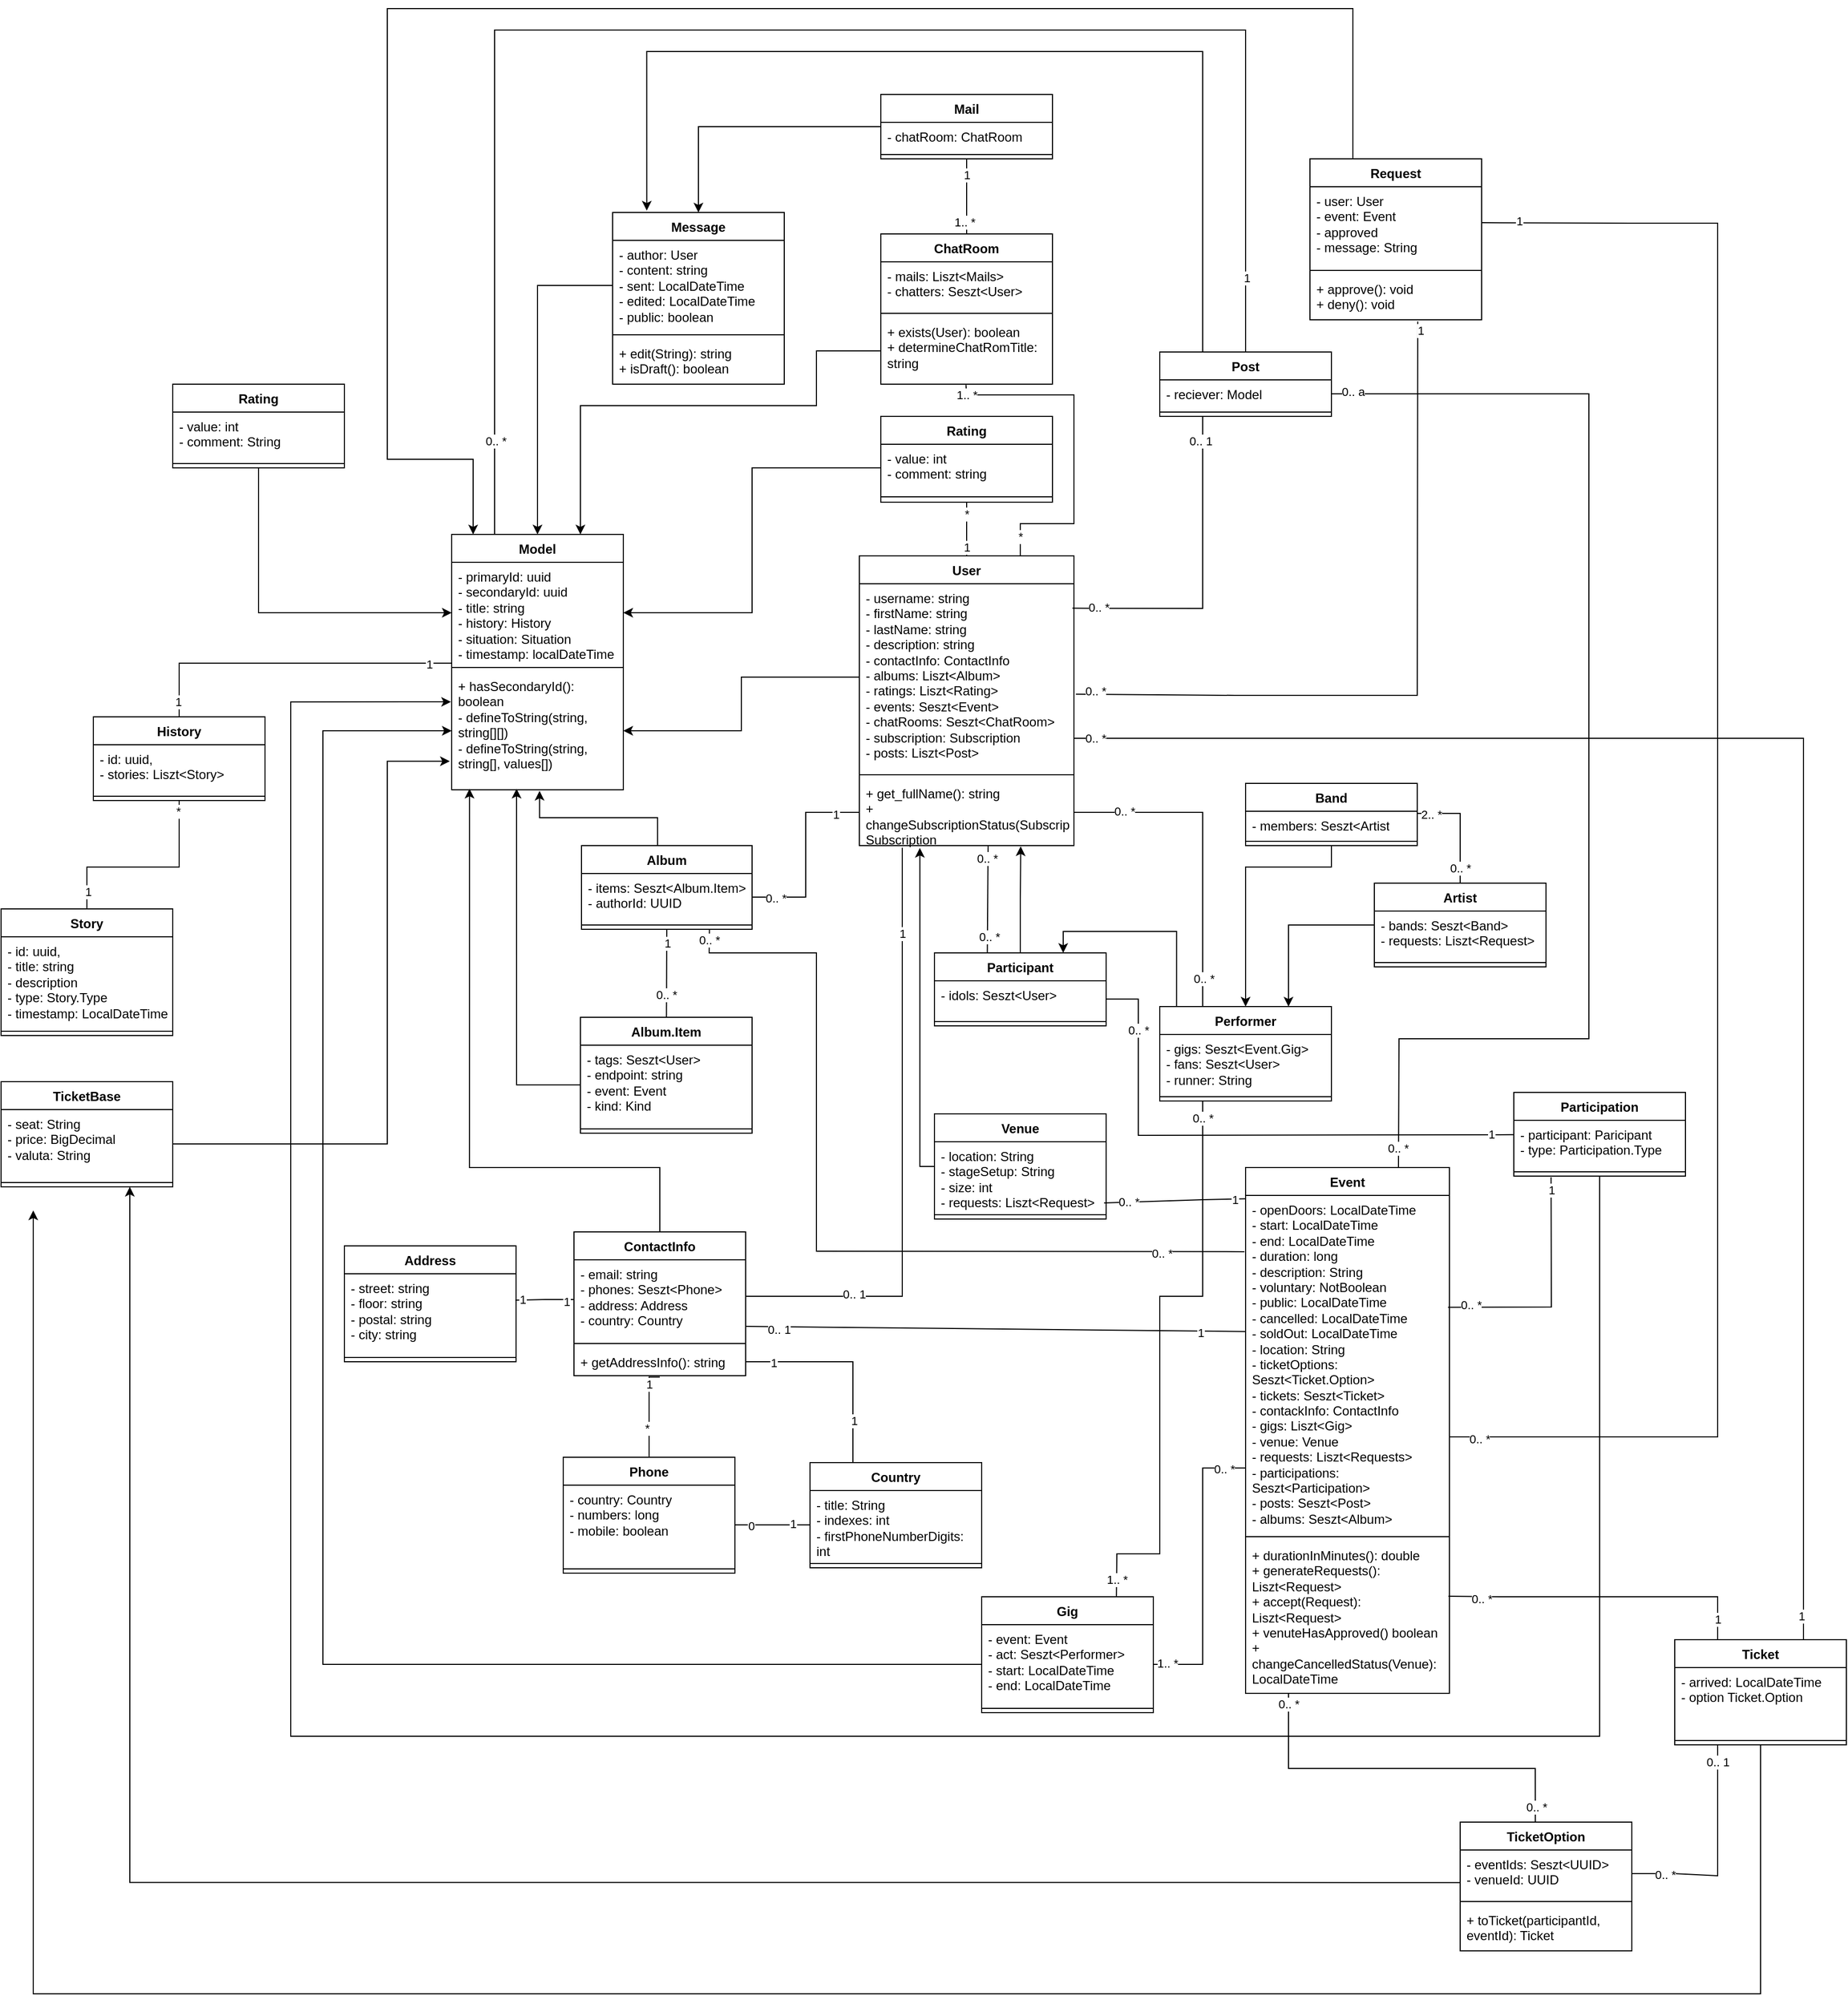 <mxfile version="24.7.17">
  <diagram name="Page-1" id="PklMWOYN0MSOuHUiqtJ_">
    <mxGraphModel dx="1167" dy="1628" grid="1" gridSize="10" guides="1" tooltips="1" connect="1" arrows="1" fold="1" page="1" pageScale="1" pageWidth="827" pageHeight="1169" math="0" shadow="0">
      <root>
        <mxCell id="0" />
        <mxCell id="1" parent="0" />
        <mxCell id="7xoGZ-HxANrYIarD503M-9" value="Model" style="swimlane;fontStyle=1;align=center;verticalAlign=top;childLayout=stackLayout;horizontal=1;startSize=26;horizontalStack=0;resizeParent=1;resizeParentMax=0;resizeLast=0;collapsible=1;marginBottom=0;whiteSpace=wrap;html=1;" parent="1" vertex="1">
          <mxGeometry x="40" y="-460" width="160" height="238" as="geometry" />
        </mxCell>
        <mxCell id="7xoGZ-HxANrYIarD503M-10" value="- primaryId: uuid&lt;div&gt;- secondaryId: uuid&lt;/div&gt;&lt;div&gt;- title: string&lt;/div&gt;&lt;div&gt;- history: History&lt;/div&gt;&lt;div&gt;- situation: Situation&lt;/div&gt;&lt;div&gt;- timestamp: localDateTime&lt;/div&gt;" style="text;strokeColor=none;fillColor=none;align=left;verticalAlign=top;spacingLeft=4;spacingRight=4;overflow=hidden;rotatable=0;points=[[0,0.5],[1,0.5]];portConstraint=eastwest;whiteSpace=wrap;html=1;" parent="7xoGZ-HxANrYIarD503M-9" vertex="1">
          <mxGeometry y="26" width="160" height="94" as="geometry" />
        </mxCell>
        <mxCell id="7xoGZ-HxANrYIarD503M-11" value="" style="line;strokeWidth=1;fillColor=none;align=left;verticalAlign=middle;spacingTop=-1;spacingLeft=3;spacingRight=3;rotatable=0;labelPosition=right;points=[];portConstraint=eastwest;strokeColor=inherit;" parent="7xoGZ-HxANrYIarD503M-9" vertex="1">
          <mxGeometry y="120" width="160" height="8" as="geometry" />
        </mxCell>
        <mxCell id="7xoGZ-HxANrYIarD503M-12" value="+ hasSecondaryId(): boolean&lt;div&gt;- defineToString(string, string[][])&lt;/div&gt;&lt;div&gt;- defineToString(string, string[], values[])&lt;br&gt;&lt;/div&gt;&lt;div&gt;&lt;br&gt;&lt;/div&gt;" style="text;strokeColor=none;fillColor=none;align=left;verticalAlign=top;spacingLeft=4;spacingRight=4;overflow=hidden;rotatable=0;points=[[0,0.5],[1,0.5]];portConstraint=eastwest;whiteSpace=wrap;html=1;" parent="7xoGZ-HxANrYIarD503M-9" vertex="1">
          <mxGeometry y="128" width="160" height="110" as="geometry" />
        </mxCell>
        <mxCell id="7xoGZ-HxANrYIarD503M-14" value="Rating" style="swimlane;fontStyle=1;align=center;verticalAlign=top;childLayout=stackLayout;horizontal=1;startSize=26;horizontalStack=0;resizeParent=1;resizeParentMax=0;resizeLast=0;collapsible=1;marginBottom=0;whiteSpace=wrap;html=1;" parent="1" vertex="1">
          <mxGeometry x="440" y="-570" width="160" height="80" as="geometry" />
        </mxCell>
        <mxCell id="7xoGZ-HxANrYIarD503M-15" value="- value: int&lt;div&gt;- comment: string&lt;/div&gt;" style="text;strokeColor=none;fillColor=none;align=left;verticalAlign=top;spacingLeft=4;spacingRight=4;overflow=hidden;rotatable=0;points=[[0,0.5],[1,0.5]];portConstraint=eastwest;whiteSpace=wrap;html=1;" parent="7xoGZ-HxANrYIarD503M-14" vertex="1">
          <mxGeometry y="26" width="160" height="44" as="geometry" />
        </mxCell>
        <mxCell id="7xoGZ-HxANrYIarD503M-16" value="" style="line;strokeWidth=1;fillColor=none;align=left;verticalAlign=middle;spacingTop=-1;spacingLeft=3;spacingRight=3;rotatable=0;labelPosition=right;points=[];portConstraint=eastwest;strokeColor=inherit;" parent="7xoGZ-HxANrYIarD503M-14" vertex="1">
          <mxGeometry y="70" width="160" height="10" as="geometry" />
        </mxCell>
        <mxCell id="7xoGZ-HxANrYIarD503M-18" value="" style="endArrow=classic;html=1;rounded=0;entryX=1;entryY=0.5;entryDx=0;entryDy=0;exitX=0;exitY=0.5;exitDx=0;exitDy=0;edgeStyle=orthogonalEdgeStyle;" parent="1" source="7xoGZ-HxANrYIarD503M-15" target="7xoGZ-HxANrYIarD503M-10" edge="1">
          <mxGeometry width="50" height="50" relative="1" as="geometry">
            <mxPoint x="500" y="-260" as="sourcePoint" />
            <mxPoint x="550" y="-310" as="targetPoint" />
          </mxGeometry>
        </mxCell>
        <mxCell id="7xoGZ-HxANrYIarD503M-19" value="User" style="swimlane;fontStyle=1;align=center;verticalAlign=top;childLayout=stackLayout;horizontal=1;startSize=26;horizontalStack=0;resizeParent=1;resizeParentMax=0;resizeLast=0;collapsible=1;marginBottom=0;whiteSpace=wrap;html=1;" parent="1" vertex="1">
          <mxGeometry x="420" y="-440" width="200" height="270" as="geometry" />
        </mxCell>
        <mxCell id="7xoGZ-HxANrYIarD503M-20" value="- username: string&lt;div&gt;- firstName: string&lt;/div&gt;&lt;div&gt;- lastName: string&lt;/div&gt;&lt;div&gt;- description: string&lt;/div&gt;&lt;div&gt;- contactInfo: ContactInfo&lt;/div&gt;&lt;div&gt;- albums: Liszt&amp;lt;Album&amp;gt;&lt;/div&gt;&lt;div&gt;- ratings: Liszt&amp;lt;Rating&amp;gt;&lt;/div&gt;&lt;div&gt;- events: Seszt&amp;lt;Event&amp;gt;&lt;/div&gt;&lt;div&gt;- chatRooms: Seszt&amp;lt;ChatRoom&amp;gt;&lt;/div&gt;&lt;div&gt;- subscription: Subscription&lt;/div&gt;&lt;div&gt;- posts: Liszt&amp;lt;Post&amp;gt;&lt;/div&gt;" style="text;strokeColor=none;fillColor=none;align=left;verticalAlign=top;spacingLeft=4;spacingRight=4;overflow=hidden;rotatable=0;points=[[0,0.5],[1,0.5]];portConstraint=eastwest;whiteSpace=wrap;html=1;" parent="7xoGZ-HxANrYIarD503M-19" vertex="1">
          <mxGeometry y="26" width="200" height="174" as="geometry" />
        </mxCell>
        <mxCell id="7xoGZ-HxANrYIarD503M-21" value="" style="line;strokeWidth=1;fillColor=none;align=left;verticalAlign=middle;spacingTop=-1;spacingLeft=3;spacingRight=3;rotatable=0;labelPosition=right;points=[];portConstraint=eastwest;strokeColor=inherit;" parent="7xoGZ-HxANrYIarD503M-19" vertex="1">
          <mxGeometry y="200" width="200" height="8" as="geometry" />
        </mxCell>
        <mxCell id="7xoGZ-HxANrYIarD503M-22" value="+ get_fullName(): string&lt;div&gt;+ changeSubscriptionStatus(Subscription.Status): Subscription&lt;/div&gt;&lt;div&gt;&lt;br&gt;&lt;/div&gt;" style="text;strokeColor=none;fillColor=none;align=left;verticalAlign=top;spacingLeft=4;spacingRight=4;overflow=hidden;rotatable=0;points=[[0,0.5],[1,0.5]];portConstraint=eastwest;whiteSpace=wrap;html=1;" parent="7xoGZ-HxANrYIarD503M-19" vertex="1">
          <mxGeometry y="208" width="200" height="62" as="geometry" />
        </mxCell>
        <mxCell id="7xoGZ-HxANrYIarD503M-23" value="" style="endArrow=classic;html=1;rounded=0;entryX=1;entryY=0.5;entryDx=0;entryDy=0;exitX=0;exitY=0.5;exitDx=0;exitDy=0;edgeStyle=orthogonalEdgeStyle;" parent="1" source="7xoGZ-HxANrYIarD503M-20" target="7xoGZ-HxANrYIarD503M-12" edge="1">
          <mxGeometry width="50" height="50" relative="1" as="geometry">
            <mxPoint x="500" y="-260" as="sourcePoint" />
            <mxPoint x="550" y="-310" as="targetPoint" />
          </mxGeometry>
        </mxCell>
        <mxCell id="t0pkKArwJ4pWGnT78-8M-2" value="" style="endArrow=none;html=1;rounded=0;entryX=0.5;entryY=0;entryDx=0;entryDy=0;exitX=0.5;exitY=1;exitDx=0;exitDy=0;" parent="1" source="7xoGZ-HxANrYIarD503M-14" target="7xoGZ-HxANrYIarD503M-19" edge="1">
          <mxGeometry width="50" height="50" relative="1" as="geometry">
            <mxPoint x="490" y="-290" as="sourcePoint" />
            <mxPoint x="540" y="-340" as="targetPoint" />
          </mxGeometry>
        </mxCell>
        <mxCell id="t0pkKArwJ4pWGnT78-8M-3" value="*" style="edgeLabel;html=1;align=center;verticalAlign=middle;resizable=0;points=[];" parent="t0pkKArwJ4pWGnT78-8M-2" vertex="1" connectable="0">
          <mxGeometry x="-0.606" y="1" relative="1" as="geometry">
            <mxPoint x="-1" y="1" as="offset" />
          </mxGeometry>
        </mxCell>
        <mxCell id="t0pkKArwJ4pWGnT78-8M-4" value="1" style="edgeLabel;html=1;align=center;verticalAlign=middle;resizable=0;points=[];" parent="t0pkKArwJ4pWGnT78-8M-2" vertex="1" connectable="0">
          <mxGeometry x="0.57" relative="1" as="geometry">
            <mxPoint y="3" as="offset" />
          </mxGeometry>
        </mxCell>
        <mxCell id="t0pkKArwJ4pWGnT78-8M-9" value="ContactInfo" style="swimlane;fontStyle=1;align=center;verticalAlign=top;childLayout=stackLayout;horizontal=1;startSize=26;horizontalStack=0;resizeParent=1;resizeParentMax=0;resizeLast=0;collapsible=1;marginBottom=0;whiteSpace=wrap;html=1;" parent="1" vertex="1">
          <mxGeometry x="154" y="190" width="160" height="134" as="geometry" />
        </mxCell>
        <mxCell id="t0pkKArwJ4pWGnT78-8M-10" value="- email: string&lt;div&gt;- phones: Seszt&amp;lt;Phone&amp;gt;&lt;/div&gt;&lt;div&gt;- address: Address&lt;/div&gt;&lt;div&gt;- country: Country&lt;/div&gt;" style="text;strokeColor=none;fillColor=none;align=left;verticalAlign=top;spacingLeft=4;spacingRight=4;overflow=hidden;rotatable=0;points=[[0,0.5],[1,0.5]];portConstraint=eastwest;whiteSpace=wrap;html=1;" parent="t0pkKArwJ4pWGnT78-8M-9" vertex="1">
          <mxGeometry y="26" width="160" height="74" as="geometry" />
        </mxCell>
        <mxCell id="t0pkKArwJ4pWGnT78-8M-11" value="" style="line;strokeWidth=1;fillColor=none;align=left;verticalAlign=middle;spacingTop=-1;spacingLeft=3;spacingRight=3;rotatable=0;labelPosition=right;points=[];portConstraint=eastwest;strokeColor=inherit;" parent="t0pkKArwJ4pWGnT78-8M-9" vertex="1">
          <mxGeometry y="100" width="160" height="8" as="geometry" />
        </mxCell>
        <mxCell id="t0pkKArwJ4pWGnT78-8M-12" value="+ getAddressInfo(): string" style="text;strokeColor=none;fillColor=none;align=left;verticalAlign=top;spacingLeft=4;spacingRight=4;overflow=hidden;rotatable=0;points=[[0,0.5],[1,0.5]];portConstraint=eastwest;whiteSpace=wrap;html=1;" parent="t0pkKArwJ4pWGnT78-8M-9" vertex="1">
          <mxGeometry y="108" width="160" height="26" as="geometry" />
        </mxCell>
        <mxCell id="t0pkKArwJ4pWGnT78-8M-20" style="edgeStyle=orthogonalEdgeStyle;rounded=0;orthogonalLoop=1;jettySize=auto;html=1;exitX=0.5;exitY=0;exitDx=0;exitDy=0;entryX=0.104;entryY=0.991;entryDx=0;entryDy=0;entryPerimeter=0;" parent="1" source="t0pkKArwJ4pWGnT78-8M-9" target="7xoGZ-HxANrYIarD503M-12" edge="1">
          <mxGeometry relative="1" as="geometry">
            <Array as="points">
              <mxPoint x="234" y="130" />
              <mxPoint x="57" y="130" />
            </Array>
          </mxGeometry>
        </mxCell>
        <mxCell id="t0pkKArwJ4pWGnT78-8M-22" value="" style="endArrow=none;html=1;rounded=0;exitX=1;exitY=0.5;exitDx=0;exitDy=0;entryX=0.2;entryY=1.032;entryDx=0;entryDy=0;edgeStyle=orthogonalEdgeStyle;entryPerimeter=0;" parent="1" source="t0pkKArwJ4pWGnT78-8M-10" target="7xoGZ-HxANrYIarD503M-22" edge="1">
          <mxGeometry width="50" height="50" relative="1" as="geometry">
            <mxPoint x="490" y="-290" as="sourcePoint" />
            <mxPoint x="540" y="-340" as="targetPoint" />
            <Array as="points">
              <mxPoint x="314" y="250" />
              <mxPoint x="460" y="250" />
            </Array>
          </mxGeometry>
        </mxCell>
        <mxCell id="t0pkKArwJ4pWGnT78-8M-23" value="1" style="edgeLabel;html=1;align=center;verticalAlign=middle;resizable=0;points=[];" parent="t0pkKArwJ4pWGnT78-8M-22" vertex="1" connectable="0">
          <mxGeometry x="0.724" relative="1" as="geometry">
            <mxPoint y="2" as="offset" />
          </mxGeometry>
        </mxCell>
        <mxCell id="t0pkKArwJ4pWGnT78-8M-24" value="0.. 1" style="edgeLabel;html=1;align=center;verticalAlign=middle;resizable=0;points=[];" parent="t0pkKArwJ4pWGnT78-8M-22" vertex="1" connectable="0">
          <mxGeometry x="-0.607" y="-2" relative="1" as="geometry">
            <mxPoint x="-8" y="-4" as="offset" />
          </mxGeometry>
        </mxCell>
        <mxCell id="t0pkKArwJ4pWGnT78-8M-25" value="Phone" style="swimlane;fontStyle=1;align=center;verticalAlign=top;childLayout=stackLayout;horizontal=1;startSize=26;horizontalStack=0;resizeParent=1;resizeParentMax=0;resizeLast=0;collapsible=1;marginBottom=0;whiteSpace=wrap;html=1;" parent="1" vertex="1">
          <mxGeometry x="144" y="400" width="160" height="108" as="geometry" />
        </mxCell>
        <mxCell id="t0pkKArwJ4pWGnT78-8M-26" value="- country: Country&lt;div&gt;- numbers: long&lt;/div&gt;&lt;div&gt;- mobile: boolean&lt;/div&gt;" style="text;strokeColor=none;fillColor=none;align=left;verticalAlign=top;spacingLeft=4;spacingRight=4;overflow=hidden;rotatable=0;points=[[0,0.5],[1,0.5]];portConstraint=eastwest;whiteSpace=wrap;html=1;" parent="t0pkKArwJ4pWGnT78-8M-25" vertex="1">
          <mxGeometry y="26" width="160" height="74" as="geometry" />
        </mxCell>
        <mxCell id="t0pkKArwJ4pWGnT78-8M-27" value="" style="line;strokeWidth=1;fillColor=none;align=left;verticalAlign=middle;spacingTop=-1;spacingLeft=3;spacingRight=3;rotatable=0;labelPosition=right;points=[];portConstraint=eastwest;strokeColor=inherit;" parent="t0pkKArwJ4pWGnT78-8M-25" vertex="1">
          <mxGeometry y="100" width="160" height="8" as="geometry" />
        </mxCell>
        <mxCell id="t0pkKArwJ4pWGnT78-8M-29" value="" style="endArrow=none;html=1;rounded=0;exitX=0.5;exitY=0;exitDx=0;exitDy=0;entryX=0.5;entryY=1.046;entryDx=0;entryDy=0;entryPerimeter=0;edgeStyle=orthogonalEdgeStyle;" parent="1" source="t0pkKArwJ4pWGnT78-8M-25" target="t0pkKArwJ4pWGnT78-8M-12" edge="1">
          <mxGeometry width="50" height="50" relative="1" as="geometry">
            <mxPoint x="684" y="90" as="sourcePoint" />
            <mxPoint x="734" y="40" as="targetPoint" />
            <Array as="points">
              <mxPoint x="224" y="350" />
              <mxPoint x="224" y="350" />
            </Array>
          </mxGeometry>
        </mxCell>
        <mxCell id="t0pkKArwJ4pWGnT78-8M-30" value="1" style="edgeLabel;html=1;align=center;verticalAlign=middle;resizable=0;points=[];" parent="t0pkKArwJ4pWGnT78-8M-29" vertex="1" connectable="0">
          <mxGeometry x="0.393" y="-2" relative="1" as="geometry">
            <mxPoint x="-2" y="-9" as="offset" />
          </mxGeometry>
        </mxCell>
        <mxCell id="t0pkKArwJ4pWGnT78-8M-31" value="*" style="edgeLabel;html=1;align=center;verticalAlign=middle;resizable=0;points=[];" parent="t0pkKArwJ4pWGnT78-8M-29" vertex="1" connectable="0">
          <mxGeometry x="-0.366" y="2" relative="1" as="geometry">
            <mxPoint as="offset" />
          </mxGeometry>
        </mxCell>
        <mxCell id="t0pkKArwJ4pWGnT78-8M-32" value="Country" style="swimlane;fontStyle=1;align=center;verticalAlign=top;childLayout=stackLayout;horizontal=1;startSize=26;horizontalStack=0;resizeParent=1;resizeParentMax=0;resizeLast=0;collapsible=1;marginBottom=0;whiteSpace=wrap;html=1;" parent="1" vertex="1">
          <mxGeometry x="374" y="405" width="160" height="98" as="geometry" />
        </mxCell>
        <mxCell id="t0pkKArwJ4pWGnT78-8M-33" value="- title: String&lt;div&gt;- indexes: int&lt;/div&gt;&lt;div&gt;- firstPhoneNumberDigits: int&lt;/div&gt;" style="text;strokeColor=none;fillColor=none;align=left;verticalAlign=top;spacingLeft=4;spacingRight=4;overflow=hidden;rotatable=0;points=[[0,0.5],[1,0.5]];portConstraint=eastwest;whiteSpace=wrap;html=1;" parent="t0pkKArwJ4pWGnT78-8M-32" vertex="1">
          <mxGeometry y="26" width="160" height="64" as="geometry" />
        </mxCell>
        <mxCell id="t0pkKArwJ4pWGnT78-8M-34" value="" style="line;strokeWidth=1;fillColor=none;align=left;verticalAlign=middle;spacingTop=-1;spacingLeft=3;spacingRight=3;rotatable=0;labelPosition=right;points=[];portConstraint=eastwest;strokeColor=inherit;" parent="t0pkKArwJ4pWGnT78-8M-32" vertex="1">
          <mxGeometry y="90" width="160" height="8" as="geometry" />
        </mxCell>
        <mxCell id="t0pkKArwJ4pWGnT78-8M-36" value="" style="endArrow=none;html=1;rounded=0;exitX=0.25;exitY=0;exitDx=0;exitDy=0;entryX=1;entryY=0.5;entryDx=0;entryDy=0;edgeStyle=orthogonalEdgeStyle;" parent="1" source="t0pkKArwJ4pWGnT78-8M-32" target="t0pkKArwJ4pWGnT78-8M-12" edge="1">
          <mxGeometry width="50" height="50" relative="1" as="geometry">
            <mxPoint x="684" y="90" as="sourcePoint" />
            <mxPoint x="734" y="40" as="targetPoint" />
          </mxGeometry>
        </mxCell>
        <mxCell id="t0pkKArwJ4pWGnT78-8M-37" value="1" style="edgeLabel;html=1;align=center;verticalAlign=middle;resizable=0;points=[];" parent="t0pkKArwJ4pWGnT78-8M-36" vertex="1" connectable="0">
          <mxGeometry x="0.733" y="1" relative="1" as="geometry">
            <mxPoint as="offset" />
          </mxGeometry>
        </mxCell>
        <mxCell id="t0pkKArwJ4pWGnT78-8M-38" value="1" style="edgeLabel;html=1;align=center;verticalAlign=middle;resizable=0;points=[];" parent="t0pkKArwJ4pWGnT78-8M-36" vertex="1" connectable="0">
          <mxGeometry x="-0.598" y="-1" relative="1" as="geometry">
            <mxPoint as="offset" />
          </mxGeometry>
        </mxCell>
        <mxCell id="t0pkKArwJ4pWGnT78-8M-39" value="" style="endArrow=none;html=1;rounded=0;exitX=1;exitY=0.5;exitDx=0;exitDy=0;entryX=0;entryY=0.5;entryDx=0;entryDy=0;edgeStyle=orthogonalEdgeStyle;" parent="1" source="t0pkKArwJ4pWGnT78-8M-26" target="t0pkKArwJ4pWGnT78-8M-33" edge="1">
          <mxGeometry width="50" height="50" relative="1" as="geometry">
            <mxPoint x="684" y="90" as="sourcePoint" />
            <mxPoint x="734" y="40" as="targetPoint" />
          </mxGeometry>
        </mxCell>
        <mxCell id="t0pkKArwJ4pWGnT78-8M-40" value="0" style="edgeLabel;html=1;align=center;verticalAlign=middle;resizable=0;points=[];" parent="t0pkKArwJ4pWGnT78-8M-39" vertex="1" connectable="0">
          <mxGeometry x="-0.585" y="-1" relative="1" as="geometry">
            <mxPoint as="offset" />
          </mxGeometry>
        </mxCell>
        <mxCell id="t0pkKArwJ4pWGnT78-8M-41" value="1" style="edgeLabel;html=1;align=center;verticalAlign=middle;resizable=0;points=[];" parent="t0pkKArwJ4pWGnT78-8M-39" vertex="1" connectable="0">
          <mxGeometry x="0.54" y="1" relative="1" as="geometry">
            <mxPoint as="offset" />
          </mxGeometry>
        </mxCell>
        <mxCell id="t0pkKArwJ4pWGnT78-8M-42" value="Address" style="swimlane;fontStyle=1;align=center;verticalAlign=top;childLayout=stackLayout;horizontal=1;startSize=26;horizontalStack=0;resizeParent=1;resizeParentMax=0;resizeLast=0;collapsible=1;marginBottom=0;whiteSpace=wrap;html=1;" parent="1" vertex="1">
          <mxGeometry x="-60" y="203" width="160" height="108" as="geometry" />
        </mxCell>
        <mxCell id="t0pkKArwJ4pWGnT78-8M-43" value="- street: string&lt;div&gt;- floor: string&lt;/div&gt;&lt;div&gt;- postal: string&lt;/div&gt;&lt;div&gt;- city: string&lt;/div&gt;" style="text;strokeColor=none;fillColor=none;align=left;verticalAlign=top;spacingLeft=4;spacingRight=4;overflow=hidden;rotatable=0;points=[[0,0.5],[1,0.5]];portConstraint=eastwest;whiteSpace=wrap;html=1;" parent="t0pkKArwJ4pWGnT78-8M-42" vertex="1">
          <mxGeometry y="26" width="160" height="74" as="geometry" />
        </mxCell>
        <mxCell id="t0pkKArwJ4pWGnT78-8M-44" value="" style="line;strokeWidth=1;fillColor=none;align=left;verticalAlign=middle;spacingTop=-1;spacingLeft=3;spacingRight=3;rotatable=0;labelPosition=right;points=[];portConstraint=eastwest;strokeColor=inherit;" parent="t0pkKArwJ4pWGnT78-8M-42" vertex="1">
          <mxGeometry y="100" width="160" height="8" as="geometry" />
        </mxCell>
        <mxCell id="t0pkKArwJ4pWGnT78-8M-46" value="" style="endArrow=none;html=1;rounded=0;exitX=0;exitY=0.5;exitDx=0;exitDy=0;entryX=0.996;entryY=0.333;entryDx=0;entryDy=0;entryPerimeter=0;edgeStyle=orthogonalEdgeStyle;" parent="1" source="t0pkKArwJ4pWGnT78-8M-10" target="t0pkKArwJ4pWGnT78-8M-43" edge="1">
          <mxGeometry width="50" height="50" relative="1" as="geometry">
            <mxPoint x="684" y="90" as="sourcePoint" />
            <mxPoint x="734" y="40" as="targetPoint" />
          </mxGeometry>
        </mxCell>
        <mxCell id="t0pkKArwJ4pWGnT78-8M-47" value="1" style="edgeLabel;html=1;align=center;verticalAlign=middle;resizable=0;points=[];" parent="t0pkKArwJ4pWGnT78-8M-46" vertex="1" connectable="0">
          <mxGeometry x="-0.726" y="2" relative="1" as="geometry">
            <mxPoint as="offset" />
          </mxGeometry>
        </mxCell>
        <mxCell id="t0pkKArwJ4pWGnT78-8M-48" value="1" style="edgeLabel;html=1;align=center;verticalAlign=middle;resizable=0;points=[];" parent="t0pkKArwJ4pWGnT78-8M-46" vertex="1" connectable="0">
          <mxGeometry x="0.782" y="-1" relative="1" as="geometry">
            <mxPoint as="offset" />
          </mxGeometry>
        </mxCell>
        <mxCell id="_2c60zX2mk4mFlvWhSBK-1" value="Album" style="swimlane;fontStyle=1;align=center;verticalAlign=top;childLayout=stackLayout;horizontal=1;startSize=26;horizontalStack=0;resizeParent=1;resizeParentMax=0;resizeLast=0;collapsible=1;marginBottom=0;whiteSpace=wrap;html=1;" parent="1" vertex="1">
          <mxGeometry x="161" y="-170" width="159" height="78" as="geometry" />
        </mxCell>
        <mxCell id="_2c60zX2mk4mFlvWhSBK-2" value="- items: Seszt&amp;lt;Album.Item&amp;gt;&lt;div&gt;- authorId: UUID&lt;/div&gt;" style="text;strokeColor=none;fillColor=none;align=left;verticalAlign=top;spacingLeft=4;spacingRight=4;overflow=hidden;rotatable=0;points=[[0,0.5],[1,0.5]];portConstraint=eastwest;whiteSpace=wrap;html=1;" parent="_2c60zX2mk4mFlvWhSBK-1" vertex="1">
          <mxGeometry y="26" width="159" height="44" as="geometry" />
        </mxCell>
        <mxCell id="_2c60zX2mk4mFlvWhSBK-3" value="" style="line;strokeWidth=1;fillColor=none;align=left;verticalAlign=middle;spacingTop=-1;spacingLeft=3;spacingRight=3;rotatable=0;labelPosition=right;points=[];portConstraint=eastwest;strokeColor=inherit;" parent="_2c60zX2mk4mFlvWhSBK-1" vertex="1">
          <mxGeometry y="70" width="159" height="8" as="geometry" />
        </mxCell>
        <mxCell id="_2c60zX2mk4mFlvWhSBK-5" value="" style="endArrow=classic;html=1;rounded=0;entryX=0.512;entryY=1.009;entryDx=0;entryDy=0;entryPerimeter=0;exitX=0.446;exitY=0.007;exitDx=0;exitDy=0;exitPerimeter=0;edgeStyle=orthogonalEdgeStyle;" parent="1" source="_2c60zX2mk4mFlvWhSBK-1" target="7xoGZ-HxANrYIarD503M-12" edge="1">
          <mxGeometry width="50" height="50" relative="1" as="geometry">
            <mxPoint x="210" y="-140" as="sourcePoint" />
            <mxPoint x="260" y="-190" as="targetPoint" />
          </mxGeometry>
        </mxCell>
        <mxCell id="_2c60zX2mk4mFlvWhSBK-6" value="" style="endArrow=none;html=1;rounded=0;entryX=0;entryY=0.5;entryDx=0;entryDy=0;exitX=1;exitY=0.5;exitDx=0;exitDy=0;edgeStyle=orthogonalEdgeStyle;" parent="1" source="_2c60zX2mk4mFlvWhSBK-2" target="7xoGZ-HxANrYIarD503M-22" edge="1">
          <mxGeometry width="50" height="50" relative="1" as="geometry">
            <mxPoint x="210" y="-140" as="sourcePoint" />
            <mxPoint x="260" y="-190" as="targetPoint" />
          </mxGeometry>
        </mxCell>
        <mxCell id="_2c60zX2mk4mFlvWhSBK-7" value="1" style="edgeLabel;html=1;align=center;verticalAlign=middle;resizable=0;points=[];" parent="_2c60zX2mk4mFlvWhSBK-6" vertex="1" connectable="0">
          <mxGeometry x="0.754" y="-2" relative="1" as="geometry">
            <mxPoint as="offset" />
          </mxGeometry>
        </mxCell>
        <mxCell id="_2c60zX2mk4mFlvWhSBK-8" value="0.. *" style="edgeLabel;html=1;align=center;verticalAlign=middle;resizable=0;points=[];" parent="_2c60zX2mk4mFlvWhSBK-6" vertex="1" connectable="0">
          <mxGeometry x="-0.883" y="-1" relative="1" as="geometry">
            <mxPoint x="11" as="offset" />
          </mxGeometry>
        </mxCell>
        <mxCell id="_2c60zX2mk4mFlvWhSBK-9" value="Album.Item" style="swimlane;fontStyle=1;align=center;verticalAlign=top;childLayout=stackLayout;horizontal=1;startSize=26;horizontalStack=0;resizeParent=1;resizeParentMax=0;resizeLast=0;collapsible=1;marginBottom=0;whiteSpace=wrap;html=1;" parent="1" vertex="1">
          <mxGeometry x="160" y="-10" width="160" height="108" as="geometry" />
        </mxCell>
        <mxCell id="_2c60zX2mk4mFlvWhSBK-10" value="- tags: Seszt&amp;lt;User&amp;gt;&lt;div&gt;- endpoint: string&lt;/div&gt;&lt;div&gt;- event: Event&lt;/div&gt;&lt;div&gt;- kind: Kind&lt;/div&gt;" style="text;strokeColor=none;fillColor=none;align=left;verticalAlign=top;spacingLeft=4;spacingRight=4;overflow=hidden;rotatable=0;points=[[0,0.5],[1,0.5]];portConstraint=eastwest;whiteSpace=wrap;html=1;" parent="_2c60zX2mk4mFlvWhSBK-9" vertex="1">
          <mxGeometry y="26" width="160" height="74" as="geometry" />
        </mxCell>
        <mxCell id="_2c60zX2mk4mFlvWhSBK-11" value="" style="line;strokeWidth=1;fillColor=none;align=left;verticalAlign=middle;spacingTop=-1;spacingLeft=3;spacingRight=3;rotatable=0;labelPosition=right;points=[];portConstraint=eastwest;strokeColor=inherit;" parent="_2c60zX2mk4mFlvWhSBK-9" vertex="1">
          <mxGeometry y="100" width="160" height="8" as="geometry" />
        </mxCell>
        <mxCell id="_2c60zX2mk4mFlvWhSBK-13" value="" style="endArrow=classic;html=1;rounded=0;entryX=0.378;entryY=0.991;entryDx=0;entryDy=0;entryPerimeter=0;exitX=0;exitY=0.5;exitDx=0;exitDy=0;edgeStyle=orthogonalEdgeStyle;" parent="1" source="_2c60zX2mk4mFlvWhSBK-10" target="7xoGZ-HxANrYIarD503M-12" edge="1">
          <mxGeometry width="50" height="50" relative="1" as="geometry">
            <mxPoint x="210" y="-40" as="sourcePoint" />
            <mxPoint x="260" y="-90" as="targetPoint" />
          </mxGeometry>
        </mxCell>
        <mxCell id="_2c60zX2mk4mFlvWhSBK-14" value="" style="endArrow=none;html=1;rounded=0;entryX=0.5;entryY=1;entryDx=0;entryDy=0;" parent="1" source="_2c60zX2mk4mFlvWhSBK-9" target="_2c60zX2mk4mFlvWhSBK-1" edge="1">
          <mxGeometry width="50" height="50" relative="1" as="geometry">
            <mxPoint x="210" y="-40" as="sourcePoint" />
            <mxPoint x="260" y="-90" as="targetPoint" />
          </mxGeometry>
        </mxCell>
        <mxCell id="_2c60zX2mk4mFlvWhSBK-15" value="1" style="edgeLabel;html=1;align=center;verticalAlign=middle;resizable=0;points=[];" parent="_2c60zX2mk4mFlvWhSBK-14" vertex="1" connectable="0">
          <mxGeometry x="0.684" relative="1" as="geometry">
            <mxPoint as="offset" />
          </mxGeometry>
        </mxCell>
        <mxCell id="_2c60zX2mk4mFlvWhSBK-16" value="0.. *" style="edgeLabel;html=1;align=center;verticalAlign=middle;resizable=0;points=[];" parent="_2c60zX2mk4mFlvWhSBK-14" vertex="1" connectable="0">
          <mxGeometry x="-0.471" y="1" relative="1" as="geometry">
            <mxPoint as="offset" />
          </mxGeometry>
        </mxCell>
        <mxCell id="FKc0AvkiSCm6xm2SOfrZ-1" value="ChatRoom" style="swimlane;fontStyle=1;align=center;verticalAlign=top;childLayout=stackLayout;horizontal=1;startSize=26;horizontalStack=0;resizeParent=1;resizeParentMax=0;resizeLast=0;collapsible=1;marginBottom=0;whiteSpace=wrap;html=1;" parent="1" vertex="1">
          <mxGeometry x="440" y="-740" width="160" height="140" as="geometry" />
        </mxCell>
        <mxCell id="FKc0AvkiSCm6xm2SOfrZ-2" value="- mails: Liszt&amp;lt;Mails&amp;gt;&lt;div&gt;- chatters: Seszt&amp;lt;User&amp;gt;&lt;/div&gt;" style="text;strokeColor=none;fillColor=none;align=left;verticalAlign=top;spacingLeft=4;spacingRight=4;overflow=hidden;rotatable=0;points=[[0,0.5],[1,0.5]];portConstraint=eastwest;whiteSpace=wrap;html=1;" parent="FKc0AvkiSCm6xm2SOfrZ-1" vertex="1">
          <mxGeometry y="26" width="160" height="44" as="geometry" />
        </mxCell>
        <mxCell id="FKc0AvkiSCm6xm2SOfrZ-3" value="" style="line;strokeWidth=1;fillColor=none;align=left;verticalAlign=middle;spacingTop=-1;spacingLeft=3;spacingRight=3;rotatable=0;labelPosition=right;points=[];portConstraint=eastwest;strokeColor=inherit;" parent="FKc0AvkiSCm6xm2SOfrZ-1" vertex="1">
          <mxGeometry y="70" width="160" height="8" as="geometry" />
        </mxCell>
        <mxCell id="FKc0AvkiSCm6xm2SOfrZ-4" value="+ exists(User): boolean&lt;div&gt;+ determineChatRomTitle: string&lt;/div&gt;" style="text;strokeColor=none;fillColor=none;align=left;verticalAlign=top;spacingLeft=4;spacingRight=4;overflow=hidden;rotatable=0;points=[[0,0.5],[1,0.5]];portConstraint=eastwest;whiteSpace=wrap;html=1;" parent="FKc0AvkiSCm6xm2SOfrZ-1" vertex="1">
          <mxGeometry y="78" width="160" height="62" as="geometry" />
        </mxCell>
        <mxCell id="FKc0AvkiSCm6xm2SOfrZ-8" style="edgeStyle=orthogonalEdgeStyle;rounded=0;orthogonalLoop=1;jettySize=auto;html=1;exitX=0;exitY=0.5;exitDx=0;exitDy=0;entryX=0.75;entryY=0;entryDx=0;entryDy=0;" parent="1" source="FKc0AvkiSCm6xm2SOfrZ-4" target="7xoGZ-HxANrYIarD503M-9" edge="1">
          <mxGeometry relative="1" as="geometry">
            <Array as="points">
              <mxPoint x="380" y="-631" />
              <mxPoint x="380" y="-580" />
              <mxPoint x="160" y="-580" />
            </Array>
          </mxGeometry>
        </mxCell>
        <mxCell id="FKc0AvkiSCm6xm2SOfrZ-9" value="" style="endArrow=none;html=1;rounded=0;exitX=0.75;exitY=0;exitDx=0;exitDy=0;entryX=0.496;entryY=1.01;entryDx=0;entryDy=0;entryPerimeter=0;" parent="1" source="7xoGZ-HxANrYIarD503M-19" target="FKc0AvkiSCm6xm2SOfrZ-4" edge="1">
          <mxGeometry width="50" height="50" relative="1" as="geometry">
            <mxPoint x="680" y="-460" as="sourcePoint" />
            <mxPoint x="520" y="-590" as="targetPoint" />
            <Array as="points">
              <mxPoint x="570" y="-460" />
              <mxPoint x="570" y="-470" />
              <mxPoint x="620" y="-470" />
              <mxPoint x="620" y="-590" />
              <mxPoint x="570" y="-590" />
              <mxPoint x="550" y="-590" />
              <mxPoint x="520" y="-590" />
            </Array>
          </mxGeometry>
        </mxCell>
        <mxCell id="FKc0AvkiSCm6xm2SOfrZ-11" value="*" style="edgeLabel;html=1;align=center;verticalAlign=middle;resizable=0;points=[];" parent="FKc0AvkiSCm6xm2SOfrZ-9" vertex="1" connectable="0">
          <mxGeometry x="-0.884" relative="1" as="geometry">
            <mxPoint as="offset" />
          </mxGeometry>
        </mxCell>
        <mxCell id="FKc0AvkiSCm6xm2SOfrZ-12" value="1.. *" style="edgeLabel;html=1;align=center;verticalAlign=middle;resizable=0;points=[];" parent="FKc0AvkiSCm6xm2SOfrZ-9" vertex="1" connectable="0">
          <mxGeometry x="0.943" relative="1" as="geometry">
            <mxPoint as="offset" />
          </mxGeometry>
        </mxCell>
        <mxCell id="FKc0AvkiSCm6xm2SOfrZ-13" value="Message" style="swimlane;fontStyle=1;align=center;verticalAlign=top;childLayout=stackLayout;horizontal=1;startSize=26;horizontalStack=0;resizeParent=1;resizeParentMax=0;resizeLast=0;collapsible=1;marginBottom=0;whiteSpace=wrap;html=1;" parent="1" vertex="1">
          <mxGeometry x="190" y="-760" width="160" height="160" as="geometry" />
        </mxCell>
        <mxCell id="FKc0AvkiSCm6xm2SOfrZ-14" value="- author: User&lt;div&gt;- content: string&lt;/div&gt;&lt;div&gt;- sent: LocalDateTime&lt;/div&gt;&lt;div&gt;- edited: LocalDateTime&lt;/div&gt;&lt;div&gt;- public: boolean&lt;/div&gt;" style="text;strokeColor=none;fillColor=none;align=left;verticalAlign=top;spacingLeft=4;spacingRight=4;overflow=hidden;rotatable=0;points=[[0,0.5],[1,0.5]];portConstraint=eastwest;whiteSpace=wrap;html=1;" parent="FKc0AvkiSCm6xm2SOfrZ-13" vertex="1">
          <mxGeometry y="26" width="160" height="84" as="geometry" />
        </mxCell>
        <mxCell id="FKc0AvkiSCm6xm2SOfrZ-15" value="" style="line;strokeWidth=1;fillColor=none;align=left;verticalAlign=middle;spacingTop=-1;spacingLeft=3;spacingRight=3;rotatable=0;labelPosition=right;points=[];portConstraint=eastwest;strokeColor=inherit;" parent="FKc0AvkiSCm6xm2SOfrZ-13" vertex="1">
          <mxGeometry y="110" width="160" height="8" as="geometry" />
        </mxCell>
        <mxCell id="FKc0AvkiSCm6xm2SOfrZ-16" value="+ edit(String): string&lt;div&gt;+ isDraft(): boolean&lt;/div&gt;" style="text;strokeColor=none;fillColor=none;align=left;verticalAlign=top;spacingLeft=4;spacingRight=4;overflow=hidden;rotatable=0;points=[[0,0.5],[1,0.5]];portConstraint=eastwest;whiteSpace=wrap;html=1;" parent="FKc0AvkiSCm6xm2SOfrZ-13" vertex="1">
          <mxGeometry y="118" width="160" height="42" as="geometry" />
        </mxCell>
        <mxCell id="FKc0AvkiSCm6xm2SOfrZ-17" style="edgeStyle=orthogonalEdgeStyle;rounded=0;orthogonalLoop=1;jettySize=auto;html=1;entryX=0.5;entryY=0;entryDx=0;entryDy=0;" parent="1" source="FKc0AvkiSCm6xm2SOfrZ-14" target="7xoGZ-HxANrYIarD503M-9" edge="1">
          <mxGeometry relative="1" as="geometry" />
        </mxCell>
        <mxCell id="FKc0AvkiSCm6xm2SOfrZ-22" value="History" style="swimlane;fontStyle=1;align=center;verticalAlign=top;childLayout=stackLayout;horizontal=1;startSize=26;horizontalStack=0;resizeParent=1;resizeParentMax=0;resizeLast=0;collapsible=1;marginBottom=0;whiteSpace=wrap;html=1;" parent="1" vertex="1">
          <mxGeometry x="-294" y="-290" width="160" height="78" as="geometry" />
        </mxCell>
        <mxCell id="FKc0AvkiSCm6xm2SOfrZ-23" value="- id: uuid,&lt;div&gt;- stories: Liszt&amp;lt;Story&amp;gt;&lt;/div&gt;" style="text;strokeColor=none;fillColor=none;align=left;verticalAlign=top;spacingLeft=4;spacingRight=4;overflow=hidden;rotatable=0;points=[[0,0.5],[1,0.5]];portConstraint=eastwest;whiteSpace=wrap;html=1;" parent="FKc0AvkiSCm6xm2SOfrZ-22" vertex="1">
          <mxGeometry y="26" width="160" height="44" as="geometry" />
        </mxCell>
        <mxCell id="FKc0AvkiSCm6xm2SOfrZ-24" value="" style="line;strokeWidth=1;fillColor=none;align=left;verticalAlign=middle;spacingTop=-1;spacingLeft=3;spacingRight=3;rotatable=0;labelPosition=right;points=[];portConstraint=eastwest;strokeColor=inherit;" parent="FKc0AvkiSCm6xm2SOfrZ-22" vertex="1">
          <mxGeometry y="70" width="160" height="8" as="geometry" />
        </mxCell>
        <mxCell id="FKc0AvkiSCm6xm2SOfrZ-27" value="" style="endArrow=none;html=1;rounded=0;entryX=0;entryY=1;entryDx=0;entryDy=0;exitX=0.5;exitY=0;exitDx=0;exitDy=0;entryPerimeter=0;" parent="1" source="FKc0AvkiSCm6xm2SOfrZ-22" target="7xoGZ-HxANrYIarD503M-10" edge="1">
          <mxGeometry width="50" height="50" relative="1" as="geometry">
            <mxPoint x="-70" y="-200" as="sourcePoint" />
            <mxPoint x="-20" y="-250" as="targetPoint" />
            <Array as="points">
              <mxPoint x="-214" y="-340" />
            </Array>
          </mxGeometry>
        </mxCell>
        <mxCell id="FKc0AvkiSCm6xm2SOfrZ-32" value="1" style="edgeLabel;html=1;align=center;verticalAlign=middle;resizable=0;points=[];" parent="FKc0AvkiSCm6xm2SOfrZ-27" vertex="1" connectable="0">
          <mxGeometry x="0.859" y="-1" relative="1" as="geometry">
            <mxPoint as="offset" />
          </mxGeometry>
        </mxCell>
        <mxCell id="FKc0AvkiSCm6xm2SOfrZ-33" value="1" style="edgeLabel;html=1;align=center;verticalAlign=middle;resizable=0;points=[];" parent="FKc0AvkiSCm6xm2SOfrZ-27" vertex="1" connectable="0">
          <mxGeometry x="-0.906" y="1" relative="1" as="geometry">
            <mxPoint as="offset" />
          </mxGeometry>
        </mxCell>
        <mxCell id="FKc0AvkiSCm6xm2SOfrZ-28" value="Story" style="swimlane;fontStyle=1;align=center;verticalAlign=top;childLayout=stackLayout;horizontal=1;startSize=26;horizontalStack=0;resizeParent=1;resizeParentMax=0;resizeLast=0;collapsible=1;marginBottom=0;whiteSpace=wrap;html=1;" parent="1" vertex="1">
          <mxGeometry x="-380" y="-111" width="160" height="118" as="geometry" />
        </mxCell>
        <mxCell id="FKc0AvkiSCm6xm2SOfrZ-29" value="- id: uuid,&lt;div&gt;- title: string&lt;/div&gt;&lt;div&gt;- description&lt;/div&gt;&lt;div&gt;- type: Story.Type&lt;/div&gt;&lt;div&gt;- timestamp: LocalDateTime&lt;/div&gt;" style="text;strokeColor=none;fillColor=none;align=left;verticalAlign=top;spacingLeft=4;spacingRight=4;overflow=hidden;rotatable=0;points=[[0,0.5],[1,0.5]];portConstraint=eastwest;whiteSpace=wrap;html=1;" parent="FKc0AvkiSCm6xm2SOfrZ-28" vertex="1">
          <mxGeometry y="26" width="160" height="84" as="geometry" />
        </mxCell>
        <mxCell id="FKc0AvkiSCm6xm2SOfrZ-30" value="" style="line;strokeWidth=1;fillColor=none;align=left;verticalAlign=middle;spacingTop=-1;spacingLeft=3;spacingRight=3;rotatable=0;labelPosition=right;points=[];portConstraint=eastwest;strokeColor=inherit;" parent="FKc0AvkiSCm6xm2SOfrZ-28" vertex="1">
          <mxGeometry y="110" width="160" height="8" as="geometry" />
        </mxCell>
        <mxCell id="FKc0AvkiSCm6xm2SOfrZ-34" value="" style="endArrow=none;html=1;rounded=0;entryX=0.5;entryY=1;entryDx=0;entryDy=0;exitX=0.5;exitY=0;exitDx=0;exitDy=0;" parent="1" source="FKc0AvkiSCm6xm2SOfrZ-28" target="FKc0AvkiSCm6xm2SOfrZ-22" edge="1">
          <mxGeometry width="50" height="50" relative="1" as="geometry">
            <mxPoint x="-250" y="-130" as="sourcePoint" />
            <mxPoint x="-200" y="-180" as="targetPoint" />
            <Array as="points">
              <mxPoint x="-300" y="-150" />
              <mxPoint x="-214" y="-150" />
            </Array>
          </mxGeometry>
        </mxCell>
        <mxCell id="FKc0AvkiSCm6xm2SOfrZ-35" value="1" style="edgeLabel;html=1;align=center;verticalAlign=middle;resizable=0;points=[];" parent="FKc0AvkiSCm6xm2SOfrZ-34" vertex="1" connectable="0">
          <mxGeometry x="-0.83" y="-1" relative="1" as="geometry">
            <mxPoint as="offset" />
          </mxGeometry>
        </mxCell>
        <mxCell id="FKc0AvkiSCm6xm2SOfrZ-36" value="*" style="edgeLabel;html=1;align=center;verticalAlign=middle;resizable=0;points=[];" parent="FKc0AvkiSCm6xm2SOfrZ-34" vertex="1" connectable="0">
          <mxGeometry x="0.894" y="1" relative="1" as="geometry">
            <mxPoint as="offset" />
          </mxGeometry>
        </mxCell>
        <mxCell id="Bl3l2Zi-ahk1ft9fKmGO-5" style="edgeStyle=orthogonalEdgeStyle;rounded=0;orthogonalLoop=1;jettySize=auto;html=1;entryX=0.199;entryY=-0.011;entryDx=0;entryDy=0;entryPerimeter=0;exitX=0.25;exitY=0;exitDx=0;exitDy=0;" parent="1" source="Bl3l2Zi-ahk1ft9fKmGO-1" target="FKc0AvkiSCm6xm2SOfrZ-13" edge="1">
          <mxGeometry relative="1" as="geometry">
            <Array as="points">
              <mxPoint x="740" y="-910" />
              <mxPoint x="222" y="-910" />
            </Array>
          </mxGeometry>
        </mxCell>
        <mxCell id="Bl3l2Zi-ahk1ft9fKmGO-1" value="Post" style="swimlane;fontStyle=1;align=center;verticalAlign=top;childLayout=stackLayout;horizontal=1;startSize=26;horizontalStack=0;resizeParent=1;resizeParentMax=0;resizeLast=0;collapsible=1;marginBottom=0;whiteSpace=wrap;html=1;" parent="1" vertex="1">
          <mxGeometry x="700" y="-630" width="160" height="60" as="geometry" />
        </mxCell>
        <mxCell id="Bl3l2Zi-ahk1ft9fKmGO-2" value="- reciever: Model" style="text;strokeColor=none;fillColor=none;align=left;verticalAlign=top;spacingLeft=4;spacingRight=4;overflow=hidden;rotatable=0;points=[[0,0.5],[1,0.5]];portConstraint=eastwest;whiteSpace=wrap;html=1;" parent="Bl3l2Zi-ahk1ft9fKmGO-1" vertex="1">
          <mxGeometry y="26" width="160" height="26" as="geometry" />
        </mxCell>
        <mxCell id="Bl3l2Zi-ahk1ft9fKmGO-3" value="" style="line;strokeWidth=1;fillColor=none;align=left;verticalAlign=middle;spacingTop=-1;spacingLeft=3;spacingRight=3;rotatable=0;labelPosition=right;points=[];portConstraint=eastwest;strokeColor=inherit;" parent="Bl3l2Zi-ahk1ft9fKmGO-1" vertex="1">
          <mxGeometry y="52" width="160" height="8" as="geometry" />
        </mxCell>
        <mxCell id="Bl3l2Zi-ahk1ft9fKmGO-6" value="" style="endArrow=none;html=1;rounded=0;entryX=0.5;entryY=0;entryDx=0;entryDy=0;exitX=0.25;exitY=0;exitDx=0;exitDy=0;" parent="1" source="7xoGZ-HxANrYIarD503M-9" target="Bl3l2Zi-ahk1ft9fKmGO-1" edge="1">
          <mxGeometry width="50" height="50" relative="1" as="geometry">
            <mxPoint x="60" y="-570" as="sourcePoint" />
            <mxPoint x="110" y="-620" as="targetPoint" />
            <Array as="points">
              <mxPoint x="80" y="-930" />
              <mxPoint x="430" y="-930" />
              <mxPoint x="780" y="-930" />
            </Array>
          </mxGeometry>
        </mxCell>
        <mxCell id="Bl3l2Zi-ahk1ft9fKmGO-7" value="1" style="edgeLabel;html=1;align=center;verticalAlign=middle;resizable=0;points=[];" parent="Bl3l2Zi-ahk1ft9fKmGO-6" vertex="1" connectable="0">
          <mxGeometry x="0.906" y="1" relative="1" as="geometry">
            <mxPoint as="offset" />
          </mxGeometry>
        </mxCell>
        <mxCell id="Bl3l2Zi-ahk1ft9fKmGO-8" value="0.. *" style="edgeLabel;html=1;align=center;verticalAlign=middle;resizable=0;points=[];" parent="Bl3l2Zi-ahk1ft9fKmGO-6" vertex="1" connectable="0">
          <mxGeometry x="-0.881" y="-1" relative="1" as="geometry">
            <mxPoint as="offset" />
          </mxGeometry>
        </mxCell>
        <mxCell id="Bl3l2Zi-ahk1ft9fKmGO-12" style="edgeStyle=orthogonalEdgeStyle;rounded=0;orthogonalLoop=1;jettySize=auto;html=1;entryX=0.5;entryY=0;entryDx=0;entryDy=0;" parent="1" source="Bl3l2Zi-ahk1ft9fKmGO-9" target="FKc0AvkiSCm6xm2SOfrZ-13" edge="1">
          <mxGeometry relative="1" as="geometry" />
        </mxCell>
        <mxCell id="Bl3l2Zi-ahk1ft9fKmGO-9" value="Mail" style="swimlane;fontStyle=1;align=center;verticalAlign=top;childLayout=stackLayout;horizontal=1;startSize=26;horizontalStack=0;resizeParent=1;resizeParentMax=0;resizeLast=0;collapsible=1;marginBottom=0;whiteSpace=wrap;html=1;" parent="1" vertex="1">
          <mxGeometry x="440" y="-870" width="160" height="60" as="geometry" />
        </mxCell>
        <mxCell id="Bl3l2Zi-ahk1ft9fKmGO-10" value="- chatRoom: ChatRoom" style="text;strokeColor=none;fillColor=none;align=left;verticalAlign=top;spacingLeft=4;spacingRight=4;overflow=hidden;rotatable=0;points=[[0,0.5],[1,0.5]];portConstraint=eastwest;whiteSpace=wrap;html=1;" parent="Bl3l2Zi-ahk1ft9fKmGO-9" vertex="1">
          <mxGeometry y="26" width="160" height="26" as="geometry" />
        </mxCell>
        <mxCell id="Bl3l2Zi-ahk1ft9fKmGO-11" value="" style="line;strokeWidth=1;fillColor=none;align=left;verticalAlign=middle;spacingTop=-1;spacingLeft=3;spacingRight=3;rotatable=0;labelPosition=right;points=[];portConstraint=eastwest;strokeColor=inherit;" parent="Bl3l2Zi-ahk1ft9fKmGO-9" vertex="1">
          <mxGeometry y="52" width="160" height="8" as="geometry" />
        </mxCell>
        <mxCell id="Bl3l2Zi-ahk1ft9fKmGO-13" value="" style="endArrow=none;html=1;rounded=0;entryX=0.5;entryY=1;entryDx=0;entryDy=0;exitX=0.5;exitY=0;exitDx=0;exitDy=0;" parent="1" source="FKc0AvkiSCm6xm2SOfrZ-1" target="Bl3l2Zi-ahk1ft9fKmGO-9" edge="1">
          <mxGeometry width="50" height="50" relative="1" as="geometry">
            <mxPoint x="340" y="-760" as="sourcePoint" />
            <mxPoint x="390" y="-810" as="targetPoint" />
          </mxGeometry>
        </mxCell>
        <mxCell id="Bl3l2Zi-ahk1ft9fKmGO-14" value="1" style="edgeLabel;html=1;align=center;verticalAlign=middle;resizable=0;points=[];" parent="Bl3l2Zi-ahk1ft9fKmGO-13" vertex="1" connectable="0">
          <mxGeometry x="0.581" relative="1" as="geometry">
            <mxPoint as="offset" />
          </mxGeometry>
        </mxCell>
        <mxCell id="Bl3l2Zi-ahk1ft9fKmGO-15" value="1.. *" style="edgeLabel;html=1;align=center;verticalAlign=middle;resizable=0;points=[];" parent="Bl3l2Zi-ahk1ft9fKmGO-13" vertex="1" connectable="0">
          <mxGeometry x="-0.673" y="2" relative="1" as="geometry">
            <mxPoint as="offset" />
          </mxGeometry>
        </mxCell>
        <mxCell id="Bl3l2Zi-ahk1ft9fKmGO-19" value="Request" style="swimlane;fontStyle=1;align=center;verticalAlign=top;childLayout=stackLayout;horizontal=1;startSize=26;horizontalStack=0;resizeParent=1;resizeParentMax=0;resizeLast=0;collapsible=1;marginBottom=0;whiteSpace=wrap;html=1;" parent="1" vertex="1">
          <mxGeometry x="840" y="-810" width="160" height="150" as="geometry" />
        </mxCell>
        <mxCell id="Bl3l2Zi-ahk1ft9fKmGO-20" value="- user: User&lt;div&gt;- event: Event&lt;/div&gt;&lt;div&gt;- approved&lt;/div&gt;&lt;div&gt;- message: String&lt;/div&gt;" style="text;strokeColor=none;fillColor=none;align=left;verticalAlign=top;spacingLeft=4;spacingRight=4;overflow=hidden;rotatable=0;points=[[0,0.5],[1,0.5]];portConstraint=eastwest;whiteSpace=wrap;html=1;" parent="Bl3l2Zi-ahk1ft9fKmGO-19" vertex="1">
          <mxGeometry y="26" width="160" height="74" as="geometry" />
        </mxCell>
        <mxCell id="Bl3l2Zi-ahk1ft9fKmGO-21" value="" style="line;strokeWidth=1;fillColor=none;align=left;verticalAlign=middle;spacingTop=-1;spacingLeft=3;spacingRight=3;rotatable=0;labelPosition=right;points=[];portConstraint=eastwest;strokeColor=inherit;" parent="Bl3l2Zi-ahk1ft9fKmGO-19" vertex="1">
          <mxGeometry y="100" width="160" height="8" as="geometry" />
        </mxCell>
        <mxCell id="Bl3l2Zi-ahk1ft9fKmGO-22" value="+ approve(): void&lt;div&gt;+ deny(): void&lt;/div&gt;" style="text;strokeColor=none;fillColor=none;align=left;verticalAlign=top;spacingLeft=4;spacingRight=4;overflow=hidden;rotatable=0;points=[[0,0.5],[1,0.5]];portConstraint=eastwest;whiteSpace=wrap;html=1;" parent="Bl3l2Zi-ahk1ft9fKmGO-19" vertex="1">
          <mxGeometry y="108" width="160" height="42" as="geometry" />
        </mxCell>
        <mxCell id="Bl3l2Zi-ahk1ft9fKmGO-23" style="edgeStyle=orthogonalEdgeStyle;rounded=0;orthogonalLoop=1;jettySize=auto;html=1;exitX=0.25;exitY=0;exitDx=0;exitDy=0;" parent="1" source="Bl3l2Zi-ahk1ft9fKmGO-19" edge="1">
          <mxGeometry relative="1" as="geometry">
            <mxPoint x="-20" y="-580" as="sourcePoint" />
            <mxPoint x="60" y="-460" as="targetPoint" />
            <Array as="points">
              <mxPoint x="880" y="-950" />
              <mxPoint x="-20" y="-950" />
              <mxPoint x="-20" y="-530" />
              <mxPoint x="60" y="-530" />
            </Array>
          </mxGeometry>
        </mxCell>
        <mxCell id="Bl3l2Zi-ahk1ft9fKmGO-24" value="" style="endArrow=none;html=1;rounded=0;exitX=0.628;exitY=1.04;exitDx=0;exitDy=0;entryX=1.009;entryY=0.591;entryDx=0;entryDy=0;exitPerimeter=0;entryPerimeter=0;" parent="1" source="Bl3l2Zi-ahk1ft9fKmGO-22" target="7xoGZ-HxANrYIarD503M-20" edge="1">
          <mxGeometry width="50" height="50" relative="1" as="geometry">
            <mxPoint x="140" y="-600" as="sourcePoint" />
            <mxPoint x="190" y="-650" as="targetPoint" />
            <Array as="points">
              <mxPoint x="940" y="-310" />
              <mxPoint x="770" y="-310" />
            </Array>
          </mxGeometry>
        </mxCell>
        <mxCell id="gv6TU2agGB2XzdY-nr2s-4" value="1" style="edgeLabel;html=1;align=center;verticalAlign=middle;resizable=0;points=[];" parent="Bl3l2Zi-ahk1ft9fKmGO-24" vertex="1" connectable="0">
          <mxGeometry x="-0.975" y="2" relative="1" as="geometry">
            <mxPoint as="offset" />
          </mxGeometry>
        </mxCell>
        <mxCell id="gv6TU2agGB2XzdY-nr2s-5" value="0.. *" style="edgeLabel;html=1;align=center;verticalAlign=middle;resizable=0;points=[];" parent="Bl3l2Zi-ahk1ft9fKmGO-24" vertex="1" connectable="0">
          <mxGeometry x="0.976" y="-3" relative="1" as="geometry">
            <mxPoint x="10" as="offset" />
          </mxGeometry>
        </mxCell>
        <mxCell id="Bl3l2Zi-ahk1ft9fKmGO-25" value="Participant" style="swimlane;fontStyle=1;align=center;verticalAlign=top;childLayout=stackLayout;horizontal=1;startSize=26;horizontalStack=0;resizeParent=1;resizeParentMax=0;resizeLast=0;collapsible=1;marginBottom=0;whiteSpace=wrap;html=1;" parent="1" vertex="1">
          <mxGeometry x="490" y="-70" width="160" height="68" as="geometry" />
        </mxCell>
        <mxCell id="Bl3l2Zi-ahk1ft9fKmGO-26" value="- idols: Seszt&amp;lt;User&amp;gt;" style="text;strokeColor=none;fillColor=none;align=left;verticalAlign=top;spacingLeft=4;spacingRight=4;overflow=hidden;rotatable=0;points=[[0,0.5],[1,0.5]];portConstraint=eastwest;whiteSpace=wrap;html=1;" parent="Bl3l2Zi-ahk1ft9fKmGO-25" vertex="1">
          <mxGeometry y="26" width="160" height="34" as="geometry" />
        </mxCell>
        <mxCell id="Bl3l2Zi-ahk1ft9fKmGO-27" value="" style="line;strokeWidth=1;fillColor=none;align=left;verticalAlign=middle;spacingTop=-1;spacingLeft=3;spacingRight=3;rotatable=0;labelPosition=right;points=[];portConstraint=eastwest;strokeColor=inherit;" parent="Bl3l2Zi-ahk1ft9fKmGO-25" vertex="1">
          <mxGeometry y="60" width="160" height="8" as="geometry" />
        </mxCell>
        <mxCell id="Bl3l2Zi-ahk1ft9fKmGO-29" style="edgeStyle=orthogonalEdgeStyle;rounded=0;orthogonalLoop=1;jettySize=auto;html=1;entryX=0.752;entryY=1.011;entryDx=0;entryDy=0;entryPerimeter=0;" parent="1" source="Bl3l2Zi-ahk1ft9fKmGO-25" target="7xoGZ-HxANrYIarD503M-22" edge="1">
          <mxGeometry relative="1" as="geometry">
            <mxPoint x="567" y="-140" as="targetPoint" />
          </mxGeometry>
        </mxCell>
        <mxCell id="Bl3l2Zi-ahk1ft9fKmGO-30" value="" style="endArrow=none;html=1;rounded=0;entryX=0.6;entryY=1;entryDx=0;entryDy=0;entryPerimeter=0;exitX=0.308;exitY=0;exitDx=0;exitDy=0;exitPerimeter=0;" parent="1" source="Bl3l2Zi-ahk1ft9fKmGO-25" target="7xoGZ-HxANrYIarD503M-22" edge="1">
          <mxGeometry width="50" height="50" relative="1" as="geometry">
            <mxPoint x="430" y="-20" as="sourcePoint" />
            <mxPoint x="480" y="-70" as="targetPoint" />
          </mxGeometry>
        </mxCell>
        <mxCell id="Bl3l2Zi-ahk1ft9fKmGO-31" value="0.. *" style="edgeLabel;html=1;align=center;verticalAlign=middle;resizable=0;points=[];" parent="Bl3l2Zi-ahk1ft9fKmGO-30" vertex="1" connectable="0">
          <mxGeometry x="0.758" y="1" relative="1" as="geometry">
            <mxPoint as="offset" />
          </mxGeometry>
        </mxCell>
        <mxCell id="Bl3l2Zi-ahk1ft9fKmGO-32" value="0.. *" style="edgeLabel;html=1;align=center;verticalAlign=middle;resizable=0;points=[];" parent="Bl3l2Zi-ahk1ft9fKmGO-30" vertex="1" connectable="0">
          <mxGeometry x="-0.689" y="-1" relative="1" as="geometry">
            <mxPoint as="offset" />
          </mxGeometry>
        </mxCell>
        <mxCell id="Bl3l2Zi-ahk1ft9fKmGO-37" style="edgeStyle=orthogonalEdgeStyle;rounded=0;orthogonalLoop=1;jettySize=auto;html=1;entryX=0.75;entryY=0;entryDx=0;entryDy=0;exitX=0.098;exitY=0.002;exitDx=0;exitDy=0;exitPerimeter=0;" parent="1" source="Bl3l2Zi-ahk1ft9fKmGO-33" target="Bl3l2Zi-ahk1ft9fKmGO-25" edge="1">
          <mxGeometry relative="1" as="geometry">
            <Array as="points">
              <mxPoint x="716" y="-90" />
              <mxPoint x="610" y="-90" />
            </Array>
          </mxGeometry>
        </mxCell>
        <mxCell id="Bl3l2Zi-ahk1ft9fKmGO-33" value="Performer" style="swimlane;fontStyle=1;align=center;verticalAlign=top;childLayout=stackLayout;horizontal=1;startSize=26;horizontalStack=0;resizeParent=1;resizeParentMax=0;resizeLast=0;collapsible=1;marginBottom=0;whiteSpace=wrap;html=1;" parent="1" vertex="1">
          <mxGeometry x="700" y="-20" width="160" height="88" as="geometry" />
        </mxCell>
        <mxCell id="Bl3l2Zi-ahk1ft9fKmGO-34" value="- gigs: Seszt&amp;lt;Event.Gig&amp;gt;&lt;div&gt;- fans: Seszt&amp;lt;User&amp;gt;&lt;/div&gt;&lt;div&gt;- runner: String&lt;/div&gt;" style="text;strokeColor=none;fillColor=none;align=left;verticalAlign=top;spacingLeft=4;spacingRight=4;overflow=hidden;rotatable=0;points=[[0,0.5],[1,0.5]];portConstraint=eastwest;whiteSpace=wrap;html=1;" parent="Bl3l2Zi-ahk1ft9fKmGO-33" vertex="1">
          <mxGeometry y="26" width="160" height="54" as="geometry" />
        </mxCell>
        <mxCell id="Bl3l2Zi-ahk1ft9fKmGO-35" value="" style="line;strokeWidth=1;fillColor=none;align=left;verticalAlign=middle;spacingTop=-1;spacingLeft=3;spacingRight=3;rotatable=0;labelPosition=right;points=[];portConstraint=eastwest;strokeColor=inherit;" parent="Bl3l2Zi-ahk1ft9fKmGO-33" vertex="1">
          <mxGeometry y="80" width="160" height="8" as="geometry" />
        </mxCell>
        <mxCell id="Bl3l2Zi-ahk1ft9fKmGO-38" value="" style="endArrow=none;html=1;rounded=0;entryX=0.25;entryY=0;entryDx=0;entryDy=0;exitX=1;exitY=0.5;exitDx=0;exitDy=0;" parent="1" source="7xoGZ-HxANrYIarD503M-22" target="Bl3l2Zi-ahk1ft9fKmGO-33" edge="1">
          <mxGeometry width="50" height="50" relative="1" as="geometry">
            <mxPoint x="660" y="-110" as="sourcePoint" />
            <mxPoint x="710" y="-160" as="targetPoint" />
            <Array as="points">
              <mxPoint x="740" y="-201" />
            </Array>
          </mxGeometry>
        </mxCell>
        <mxCell id="Bl3l2Zi-ahk1ft9fKmGO-39" value="0.. *" style="edgeLabel;html=1;align=center;verticalAlign=middle;resizable=0;points=[];" parent="Bl3l2Zi-ahk1ft9fKmGO-38" vertex="1" connectable="0">
          <mxGeometry x="0.827" y="1" relative="1" as="geometry">
            <mxPoint as="offset" />
          </mxGeometry>
        </mxCell>
        <mxCell id="Bl3l2Zi-ahk1ft9fKmGO-40" value="0.. *" style="edgeLabel;html=1;align=center;verticalAlign=middle;resizable=0;points=[];" parent="Bl3l2Zi-ahk1ft9fKmGO-38" vertex="1" connectable="0">
          <mxGeometry x="-0.689" y="1" relative="1" as="geometry">
            <mxPoint as="offset" />
          </mxGeometry>
        </mxCell>
        <mxCell id="Bl3l2Zi-ahk1ft9fKmGO-41" value="Artist" style="swimlane;fontStyle=1;align=center;verticalAlign=top;childLayout=stackLayout;horizontal=1;startSize=26;horizontalStack=0;resizeParent=1;resizeParentMax=0;resizeLast=0;collapsible=1;marginBottom=0;whiteSpace=wrap;html=1;" parent="1" vertex="1">
          <mxGeometry x="900" y="-135" width="160" height="78" as="geometry" />
        </mxCell>
        <mxCell id="Bl3l2Zi-ahk1ft9fKmGO-42" value="- bands: Seszt&amp;lt;Band&amp;gt;&lt;div&gt;- requests: Liszt&amp;lt;Request&amp;gt;&lt;/div&gt;" style="text;strokeColor=none;fillColor=none;align=left;verticalAlign=top;spacingLeft=4;spacingRight=4;overflow=hidden;rotatable=0;points=[[0,0.5],[1,0.5]];portConstraint=eastwest;whiteSpace=wrap;html=1;" parent="Bl3l2Zi-ahk1ft9fKmGO-41" vertex="1">
          <mxGeometry y="26" width="160" height="44" as="geometry" />
        </mxCell>
        <mxCell id="Bl3l2Zi-ahk1ft9fKmGO-43" value="" style="line;strokeWidth=1;fillColor=none;align=left;verticalAlign=middle;spacingTop=-1;spacingLeft=3;spacingRight=3;rotatable=0;labelPosition=right;points=[];portConstraint=eastwest;strokeColor=inherit;" parent="Bl3l2Zi-ahk1ft9fKmGO-41" vertex="1">
          <mxGeometry y="70" width="160" height="8" as="geometry" />
        </mxCell>
        <mxCell id="Bl3l2Zi-ahk1ft9fKmGO-48" style="edgeStyle=orthogonalEdgeStyle;rounded=0;orthogonalLoop=1;jettySize=auto;html=1;entryX=0.5;entryY=0;entryDx=0;entryDy=0;" parent="1" source="Bl3l2Zi-ahk1ft9fKmGO-44" target="Bl3l2Zi-ahk1ft9fKmGO-33" edge="1">
          <mxGeometry relative="1" as="geometry">
            <mxPoint x="780" y="-140" as="targetPoint" />
            <Array as="points">
              <mxPoint x="860" y="-150" />
              <mxPoint x="780" y="-150" />
            </Array>
          </mxGeometry>
        </mxCell>
        <mxCell id="Bl3l2Zi-ahk1ft9fKmGO-44" value="Band" style="swimlane;fontStyle=1;align=center;verticalAlign=top;childLayout=stackLayout;horizontal=1;startSize=26;horizontalStack=0;resizeParent=1;resizeParentMax=0;resizeLast=0;collapsible=1;marginBottom=0;whiteSpace=wrap;html=1;" parent="1" vertex="1">
          <mxGeometry x="780" y="-228" width="160" height="58" as="geometry" />
        </mxCell>
        <mxCell id="Bl3l2Zi-ahk1ft9fKmGO-45" value="- members: Seszt&amp;lt;Artist" style="text;strokeColor=none;fillColor=none;align=left;verticalAlign=top;spacingLeft=4;spacingRight=4;overflow=hidden;rotatable=0;points=[[0,0.5],[1,0.5]];portConstraint=eastwest;whiteSpace=wrap;html=1;" parent="Bl3l2Zi-ahk1ft9fKmGO-44" vertex="1">
          <mxGeometry y="26" width="160" height="24" as="geometry" />
        </mxCell>
        <mxCell id="Bl3l2Zi-ahk1ft9fKmGO-46" value="" style="line;strokeWidth=1;fillColor=none;align=left;verticalAlign=middle;spacingTop=-1;spacingLeft=3;spacingRight=3;rotatable=0;labelPosition=right;points=[];portConstraint=eastwest;strokeColor=inherit;" parent="Bl3l2Zi-ahk1ft9fKmGO-44" vertex="1">
          <mxGeometry y="50" width="160" height="8" as="geometry" />
        </mxCell>
        <mxCell id="Bl3l2Zi-ahk1ft9fKmGO-50" style="edgeStyle=orthogonalEdgeStyle;rounded=0;orthogonalLoop=1;jettySize=auto;html=1;entryX=0.75;entryY=0;entryDx=0;entryDy=0;" parent="1" source="Bl3l2Zi-ahk1ft9fKmGO-41" target="Bl3l2Zi-ahk1ft9fKmGO-33" edge="1">
          <mxGeometry relative="1" as="geometry">
            <Array as="points">
              <mxPoint x="820" y="-96" />
            </Array>
          </mxGeometry>
        </mxCell>
        <mxCell id="Bl3l2Zi-ahk1ft9fKmGO-51" value="" style="endArrow=none;html=1;rounded=0;exitX=1;exitY=0.5;exitDx=0;exitDy=0;entryX=0.5;entryY=0;entryDx=0;entryDy=0;" parent="1" target="Bl3l2Zi-ahk1ft9fKmGO-41" edge="1">
          <mxGeometry width="50" height="50" relative="1" as="geometry">
            <mxPoint x="940" y="-200" as="sourcePoint" />
            <mxPoint x="980" y="-140" as="targetPoint" />
            <Array as="points">
              <mxPoint x="980" y="-200" />
            </Array>
          </mxGeometry>
        </mxCell>
        <mxCell id="Bl3l2Zi-ahk1ft9fKmGO-52" value="0.. *" style="edgeLabel;html=1;align=center;verticalAlign=middle;resizable=0;points=[];" parent="Bl3l2Zi-ahk1ft9fKmGO-51" vertex="1" connectable="0">
          <mxGeometry x="0.853" relative="1" as="geometry">
            <mxPoint y="-7" as="offset" />
          </mxGeometry>
        </mxCell>
        <mxCell id="Bl3l2Zi-ahk1ft9fKmGO-53" value="2.. *" style="edgeLabel;html=1;align=center;verticalAlign=middle;resizable=0;points=[];" parent="Bl3l2Zi-ahk1ft9fKmGO-51" vertex="1" connectable="0">
          <mxGeometry x="-0.765" y="-1" relative="1" as="geometry">
            <mxPoint as="offset" />
          </mxGeometry>
        </mxCell>
        <mxCell id="Bl3l2Zi-ahk1ft9fKmGO-54" value="Venue" style="swimlane;fontStyle=1;align=center;verticalAlign=top;childLayout=stackLayout;horizontal=1;startSize=26;horizontalStack=0;resizeParent=1;resizeParentMax=0;resizeLast=0;collapsible=1;marginBottom=0;whiteSpace=wrap;html=1;" parent="1" vertex="1">
          <mxGeometry x="490" y="80" width="160" height="98" as="geometry" />
        </mxCell>
        <mxCell id="Bl3l2Zi-ahk1ft9fKmGO-55" value="- location: String&lt;div&gt;- stageSetup: String&lt;/div&gt;&lt;div&gt;- size: int&lt;/div&gt;&lt;div&gt;- requests: Liszt&amp;lt;Request&amp;gt;&lt;/div&gt;" style="text;strokeColor=none;fillColor=none;align=left;verticalAlign=top;spacingLeft=4;spacingRight=4;overflow=hidden;rotatable=0;points=[[0,0.5],[1,0.5]];portConstraint=eastwest;whiteSpace=wrap;html=1;" parent="Bl3l2Zi-ahk1ft9fKmGO-54" vertex="1">
          <mxGeometry y="26" width="160" height="64" as="geometry" />
        </mxCell>
        <mxCell id="Bl3l2Zi-ahk1ft9fKmGO-56" value="" style="line;strokeWidth=1;fillColor=none;align=left;verticalAlign=middle;spacingTop=-1;spacingLeft=3;spacingRight=3;rotatable=0;labelPosition=right;points=[];portConstraint=eastwest;strokeColor=inherit;" parent="Bl3l2Zi-ahk1ft9fKmGO-54" vertex="1">
          <mxGeometry y="90" width="160" height="8" as="geometry" />
        </mxCell>
        <mxCell id="Bl3l2Zi-ahk1ft9fKmGO-58" style="edgeStyle=orthogonalEdgeStyle;rounded=0;orthogonalLoop=1;jettySize=auto;html=1;entryX=0.282;entryY=1.035;entryDx=0;entryDy=0;entryPerimeter=0;" parent="1" source="Bl3l2Zi-ahk1ft9fKmGO-54" target="7xoGZ-HxANrYIarD503M-22" edge="1">
          <mxGeometry relative="1" as="geometry">
            <Array as="points">
              <mxPoint x="476" y="129" />
            </Array>
          </mxGeometry>
        </mxCell>
        <mxCell id="Bl3l2Zi-ahk1ft9fKmGO-59" value="Event" style="swimlane;fontStyle=1;align=center;verticalAlign=top;childLayout=stackLayout;horizontal=1;startSize=26;horizontalStack=0;resizeParent=1;resizeParentMax=0;resizeLast=0;collapsible=1;marginBottom=0;whiteSpace=wrap;html=1;" parent="1" vertex="1">
          <mxGeometry x="780" y="130" width="190" height="490" as="geometry" />
        </mxCell>
        <mxCell id="Bl3l2Zi-ahk1ft9fKmGO-60" value="- openDoors: LocalDateTime&lt;div&gt;- start: LocalDateTime&lt;/div&gt;&lt;div&gt;- end: LocalDateTime&lt;/div&gt;&lt;div&gt;- duration: long&lt;/div&gt;&lt;div&gt;- description: String&lt;/div&gt;&lt;div&gt;- voluntary: NotBoolean&lt;/div&gt;&lt;div&gt;- public: LocalDateTime&lt;/div&gt;&lt;div&gt;- cancelled: LocalDateTime&lt;/div&gt;&lt;div&gt;- soldOut: LocalDateTime&lt;/div&gt;&lt;div&gt;- location: String&lt;/div&gt;&lt;div&gt;- ticketOptions: Seszt&amp;lt;Ticket.Option&amp;gt;&lt;/div&gt;&lt;div&gt;- tickets: Seszt&amp;lt;Ticket&amp;gt;&lt;/div&gt;&lt;div&gt;- contackInfo: ContactInfo&lt;/div&gt;&lt;div&gt;- gigs: Liszt&amp;lt;Gig&amp;gt;&lt;/div&gt;&lt;div&gt;- venue: Venue&lt;/div&gt;&lt;div&gt;- requests: Liszt&amp;lt;Requests&amp;gt;&lt;/div&gt;&lt;div&gt;- participations: Seszt&amp;lt;Participation&amp;gt;&lt;/div&gt;&lt;div&gt;- posts: Seszt&amp;lt;Post&amp;gt;&lt;/div&gt;&lt;div&gt;- albums: Seszt&amp;lt;Album&amp;gt;&lt;/div&gt;" style="text;strokeColor=none;fillColor=none;align=left;verticalAlign=top;spacingLeft=4;spacingRight=4;overflow=hidden;rotatable=0;points=[[0,0.5],[1,0.5]];portConstraint=eastwest;whiteSpace=wrap;html=1;" parent="Bl3l2Zi-ahk1ft9fKmGO-59" vertex="1">
          <mxGeometry y="26" width="190" height="314" as="geometry" />
        </mxCell>
        <mxCell id="Bl3l2Zi-ahk1ft9fKmGO-61" value="" style="line;strokeWidth=1;fillColor=none;align=left;verticalAlign=middle;spacingTop=-1;spacingLeft=3;spacingRight=3;rotatable=0;labelPosition=right;points=[];portConstraint=eastwest;strokeColor=inherit;" parent="Bl3l2Zi-ahk1ft9fKmGO-59" vertex="1">
          <mxGeometry y="340" width="190" height="8" as="geometry" />
        </mxCell>
        <mxCell id="Bl3l2Zi-ahk1ft9fKmGO-62" value="+ durationInMinutes(): double&lt;div&gt;+ generateRequests(): Liszt&amp;lt;Request&amp;gt;&lt;/div&gt;&lt;div&gt;+ accept(Request): Liszt&amp;lt;Request&amp;gt;&lt;/div&gt;&lt;div&gt;+ venuteHasApproved() boolean&lt;/div&gt;&lt;div&gt;+ changeCancelledStatus(Venue): LocalDateTime&lt;/div&gt;" style="text;strokeColor=none;fillColor=none;align=left;verticalAlign=top;spacingLeft=4;spacingRight=4;overflow=hidden;rotatable=0;points=[[0,0.5],[1,0.5]];portConstraint=eastwest;whiteSpace=wrap;html=1;" parent="Bl3l2Zi-ahk1ft9fKmGO-59" vertex="1">
          <mxGeometry y="348" width="190" height="142" as="geometry" />
        </mxCell>
        <mxCell id="bfDX2zOOVtBpyApFrrJ--1" value="" style="endArrow=none;html=1;rounded=0;entryX=0;entryY=0.404;entryDx=0;entryDy=0;exitX=1;exitY=0.838;exitDx=0;exitDy=0;exitPerimeter=0;entryPerimeter=0;" parent="1" source="t0pkKArwJ4pWGnT78-8M-10" target="Bl3l2Zi-ahk1ft9fKmGO-60" edge="1">
          <mxGeometry width="50" height="50" relative="1" as="geometry">
            <mxPoint x="390" y="290" as="sourcePoint" />
            <mxPoint x="440" y="240" as="targetPoint" />
            <Array as="points" />
          </mxGeometry>
        </mxCell>
        <mxCell id="bfDX2zOOVtBpyApFrrJ--2" value="0.. 1" style="edgeLabel;html=1;align=center;verticalAlign=middle;resizable=0;points=[];" parent="bfDX2zOOVtBpyApFrrJ--1" vertex="1" connectable="0">
          <mxGeometry x="-0.87" y="-2" relative="1" as="geometry">
            <mxPoint as="offset" />
          </mxGeometry>
        </mxCell>
        <mxCell id="bfDX2zOOVtBpyApFrrJ--3" value="1" style="edgeLabel;html=1;align=center;verticalAlign=middle;resizable=0;points=[];" parent="bfDX2zOOVtBpyApFrrJ--1" vertex="1" connectable="0">
          <mxGeometry x="0.818" y="-1" relative="1" as="geometry">
            <mxPoint as="offset" />
          </mxGeometry>
        </mxCell>
        <mxCell id="bfDX2zOOVtBpyApFrrJ--4" value="" style="endArrow=none;html=1;rounded=0;exitX=0;exitY=0.01;exitDx=0;exitDy=0;entryX=0.988;entryY=0.891;entryDx=0;entryDy=0;entryPerimeter=0;exitPerimeter=0;" parent="1" source="Bl3l2Zi-ahk1ft9fKmGO-60" target="Bl3l2Zi-ahk1ft9fKmGO-55" edge="1">
          <mxGeometry width="50" height="50" relative="1" as="geometry">
            <mxPoint x="240" y="50" as="sourcePoint" />
            <mxPoint x="710" y="100" as="targetPoint" />
            <Array as="points">
              <mxPoint x="740" y="160" />
            </Array>
          </mxGeometry>
        </mxCell>
        <mxCell id="gv6TU2agGB2XzdY-nr2s-1" value="1" style="edgeLabel;html=1;align=center;verticalAlign=middle;resizable=0;points=[];" parent="bfDX2zOOVtBpyApFrrJ--4" vertex="1" connectable="0">
          <mxGeometry x="-0.948" y="3" relative="1" as="geometry">
            <mxPoint x="-7" y="-2" as="offset" />
          </mxGeometry>
        </mxCell>
        <mxCell id="gv6TU2agGB2XzdY-nr2s-18" value="0.. *" style="edgeLabel;html=1;align=center;verticalAlign=middle;resizable=0;points=[];" parent="bfDX2zOOVtBpyApFrrJ--4" vertex="1" connectable="0">
          <mxGeometry x="0.842" y="-1" relative="1" as="geometry">
            <mxPoint x="12" as="offset" />
          </mxGeometry>
        </mxCell>
        <mxCell id="gv6TU2agGB2XzdY-nr2s-2" value="" style="endArrow=none;html=1;rounded=0;entryX=1;entryY=0.453;entryDx=0;entryDy=0;entryPerimeter=0;" parent="1" target="Bl3l2Zi-ahk1ft9fKmGO-20" edge="1">
          <mxGeometry width="50" height="50" relative="1" as="geometry">
            <mxPoint x="970" y="381" as="sourcePoint" />
            <mxPoint x="1000" y="-750" as="targetPoint" />
            <Array as="points">
              <mxPoint x="1220" y="381" />
              <mxPoint x="1220" y="-750" />
              <mxPoint x="1140" y="-750" />
            </Array>
          </mxGeometry>
        </mxCell>
        <mxCell id="gv6TU2agGB2XzdY-nr2s-3" value="1" style="edgeLabel;html=1;align=center;verticalAlign=middle;resizable=0;points=[];" parent="gv6TU2agGB2XzdY-nr2s-2" vertex="1" connectable="0">
          <mxGeometry x="0.957" y="-2" relative="1" as="geometry">
            <mxPoint as="offset" />
          </mxGeometry>
        </mxCell>
        <mxCell id="gv6TU2agGB2XzdY-nr2s-19" value="0.. *" style="edgeLabel;html=1;align=center;verticalAlign=middle;resizable=0;points=[];" parent="gv6TU2agGB2XzdY-nr2s-2" vertex="1" connectable="0">
          <mxGeometry x="-0.966" y="-2" relative="1" as="geometry">
            <mxPoint x="1" as="offset" />
          </mxGeometry>
        </mxCell>
        <mxCell id="gv6TU2agGB2XzdY-nr2s-6" value="Participation" style="swimlane;fontStyle=1;align=center;verticalAlign=top;childLayout=stackLayout;horizontal=1;startSize=26;horizontalStack=0;resizeParent=1;resizeParentMax=0;resizeLast=0;collapsible=1;marginBottom=0;whiteSpace=wrap;html=1;" parent="1" vertex="1">
          <mxGeometry x="1030" y="60" width="160" height="78" as="geometry" />
        </mxCell>
        <mxCell id="gv6TU2agGB2XzdY-nr2s-7" value="- participant: Paricipant&lt;div&gt;- type: Participation.Type&lt;/div&gt;" style="text;strokeColor=none;fillColor=none;align=left;verticalAlign=top;spacingLeft=4;spacingRight=4;overflow=hidden;rotatable=0;points=[[0,0.5],[1,0.5]];portConstraint=eastwest;whiteSpace=wrap;html=1;" parent="gv6TU2agGB2XzdY-nr2s-6" vertex="1">
          <mxGeometry y="26" width="160" height="44" as="geometry" />
        </mxCell>
        <mxCell id="gv6TU2agGB2XzdY-nr2s-8" value="" style="line;strokeWidth=1;fillColor=none;align=left;verticalAlign=middle;spacingTop=-1;spacingLeft=3;spacingRight=3;rotatable=0;labelPosition=right;points=[];portConstraint=eastwest;strokeColor=inherit;" parent="gv6TU2agGB2XzdY-nr2s-6" vertex="1">
          <mxGeometry y="70" width="160" height="8" as="geometry" />
        </mxCell>
        <mxCell id="gv6TU2agGB2XzdY-nr2s-10" value="" style="endArrow=none;html=1;rounded=0;exitX=0.993;exitY=0.332;exitDx=0;exitDy=0;exitPerimeter=0;entryX=0.217;entryY=1.125;entryDx=0;entryDy=0;entryPerimeter=0;" parent="1" source="Bl3l2Zi-ahk1ft9fKmGO-60" target="gv6TU2agGB2XzdY-nr2s-8" edge="1">
          <mxGeometry width="50" height="50" relative="1" as="geometry">
            <mxPoint x="-240" y="-10" as="sourcePoint" />
            <mxPoint x="580" y="590" as="targetPoint" />
            <Array as="points">
              <mxPoint x="1065" y="260" />
            </Array>
          </mxGeometry>
        </mxCell>
        <mxCell id="gv6TU2agGB2XzdY-nr2s-11" value="0.. *" style="edgeLabel;html=1;align=center;verticalAlign=middle;resizable=0;points=[];" parent="gv6TU2agGB2XzdY-nr2s-10" vertex="1" connectable="0">
          <mxGeometry x="-0.9" y="2" relative="1" as="geometry">
            <mxPoint x="10" as="offset" />
          </mxGeometry>
        </mxCell>
        <mxCell id="gv6TU2agGB2XzdY-nr2s-12" value="1" style="edgeLabel;html=1;align=center;verticalAlign=middle;resizable=0;points=[];" parent="gv6TU2agGB2XzdY-nr2s-10" vertex="1" connectable="0">
          <mxGeometry x="0.895" relative="1" as="geometry">
            <mxPoint as="offset" />
          </mxGeometry>
        </mxCell>
        <mxCell id="gv6TU2agGB2XzdY-nr2s-13" style="edgeStyle=orthogonalEdgeStyle;rounded=0;orthogonalLoop=1;jettySize=auto;html=1;exitX=0.5;exitY=1;exitDx=0;exitDy=0;entryX=-0.004;entryY=0.255;entryDx=0;entryDy=0;entryPerimeter=0;" parent="1" source="gv6TU2agGB2XzdY-nr2s-6" target="7xoGZ-HxANrYIarD503M-12" edge="1">
          <mxGeometry relative="1" as="geometry">
            <mxPoint x="40" y="-250" as="targetPoint" />
            <Array as="points">
              <mxPoint x="1110" y="660" />
              <mxPoint x="-110" y="660" />
              <mxPoint x="-110" y="-304" />
            </Array>
          </mxGeometry>
        </mxCell>
        <mxCell id="gv6TU2agGB2XzdY-nr2s-14" value="" style="endArrow=none;html=1;rounded=0;exitX=-0.001;exitY=0.305;exitDx=0;exitDy=0;entryX=1;entryY=0.5;entryDx=0;entryDy=0;exitPerimeter=0;" parent="1" source="gv6TU2agGB2XzdY-nr2s-7" target="Bl3l2Zi-ahk1ft9fKmGO-26" edge="1">
          <mxGeometry width="50" height="50" relative="1" as="geometry">
            <mxPoint x="150" y="-130" as="sourcePoint" />
            <mxPoint x="200" y="-180" as="targetPoint" />
            <Array as="points">
              <mxPoint x="680" y="100" />
              <mxPoint x="680" y="20" />
              <mxPoint x="680" y="-27" />
            </Array>
          </mxGeometry>
        </mxCell>
        <mxCell id="gv6TU2agGB2XzdY-nr2s-15" value="1" style="edgeLabel;html=1;align=center;verticalAlign=middle;resizable=0;points=[];" parent="gv6TU2agGB2XzdY-nr2s-14" vertex="1" connectable="0">
          <mxGeometry x="-0.917" y="-1" relative="1" as="geometry">
            <mxPoint as="offset" />
          </mxGeometry>
        </mxCell>
        <mxCell id="gv6TU2agGB2XzdY-nr2s-16" value="0.. *" style="edgeLabel;html=1;align=center;verticalAlign=middle;resizable=0;points=[];" parent="gv6TU2agGB2XzdY-nr2s-14" vertex="1" connectable="0">
          <mxGeometry x="0.767" relative="1" as="geometry">
            <mxPoint as="offset" />
          </mxGeometry>
        </mxCell>
        <mxCell id="gv6TU2agGB2XzdY-nr2s-20" value="Gig" style="swimlane;fontStyle=1;align=center;verticalAlign=top;childLayout=stackLayout;horizontal=1;startSize=26;horizontalStack=0;resizeParent=1;resizeParentMax=0;resizeLast=0;collapsible=1;marginBottom=0;whiteSpace=wrap;html=1;" parent="1" vertex="1">
          <mxGeometry x="534" y="530" width="160" height="108" as="geometry" />
        </mxCell>
        <mxCell id="gv6TU2agGB2XzdY-nr2s-21" value="&lt;div&gt;- event: Event&lt;/div&gt;&lt;div&gt;- act: Seszt&amp;lt;Performer&amp;gt;&lt;/div&gt;&lt;div&gt;- start: LocalDateTime&lt;/div&gt;&lt;div&gt;- end: LocalDateTime&lt;/div&gt;" style="text;strokeColor=none;fillColor=none;align=left;verticalAlign=top;spacingLeft=4;spacingRight=4;overflow=hidden;rotatable=0;points=[[0,0.5],[1,0.5]];portConstraint=eastwest;whiteSpace=wrap;html=1;" parent="gv6TU2agGB2XzdY-nr2s-20" vertex="1">
          <mxGeometry y="26" width="160" height="74" as="geometry" />
        </mxCell>
        <mxCell id="gv6TU2agGB2XzdY-nr2s-22" value="" style="line;strokeWidth=1;fillColor=none;align=left;verticalAlign=middle;spacingTop=-1;spacingLeft=3;spacingRight=3;rotatable=0;labelPosition=right;points=[];portConstraint=eastwest;strokeColor=inherit;" parent="gv6TU2agGB2XzdY-nr2s-20" vertex="1">
          <mxGeometry y="100" width="160" height="8" as="geometry" />
        </mxCell>
        <mxCell id="gv6TU2agGB2XzdY-nr2s-24" style="edgeStyle=orthogonalEdgeStyle;rounded=0;orthogonalLoop=1;jettySize=auto;html=1;entryX=0;entryY=0.5;entryDx=0;entryDy=0;" parent="1" source="gv6TU2agGB2XzdY-nr2s-21" target="7xoGZ-HxANrYIarD503M-12" edge="1">
          <mxGeometry relative="1" as="geometry">
            <Array as="points">
              <mxPoint x="-80" y="593" />
              <mxPoint x="-80" y="-277" />
            </Array>
          </mxGeometry>
        </mxCell>
        <mxCell id="gv6TU2agGB2XzdY-nr2s-25" value="" style="endArrow=none;html=1;rounded=0;exitX=1;exitY=0.5;exitDx=0;exitDy=0;" parent="1" source="gv6TU2agGB2XzdY-nr2s-21" edge="1">
          <mxGeometry width="50" height="50" relative="1" as="geometry">
            <mxPoint x="600" y="350" as="sourcePoint" />
            <mxPoint x="780" y="410" as="targetPoint" />
            <Array as="points">
              <mxPoint x="740" y="593" />
              <mxPoint x="740" y="410" />
            </Array>
          </mxGeometry>
        </mxCell>
        <mxCell id="gv6TU2agGB2XzdY-nr2s-26" value="0.. *" style="edgeLabel;html=1;align=center;verticalAlign=middle;resizable=0;points=[];" parent="gv6TU2agGB2XzdY-nr2s-25" vertex="1" connectable="0">
          <mxGeometry x="0.851" y="-1" relative="1" as="geometry">
            <mxPoint as="offset" />
          </mxGeometry>
        </mxCell>
        <mxCell id="gv6TU2agGB2XzdY-nr2s-27" value="1.. *" style="edgeLabel;html=1;align=center;verticalAlign=middle;resizable=0;points=[];" parent="gv6TU2agGB2XzdY-nr2s-25" vertex="1" connectable="0">
          <mxGeometry x="-0.906" y="1" relative="1" as="geometry">
            <mxPoint as="offset" />
          </mxGeometry>
        </mxCell>
        <mxCell id="gv6TU2agGB2XzdY-nr2s-28" value="" style="endArrow=none;html=1;rounded=0;entryX=0.25;entryY=1;entryDx=0;entryDy=0;exitX=0.785;exitY=-0.004;exitDx=0;exitDy=0;exitPerimeter=0;" parent="1" source="gv6TU2agGB2XzdY-nr2s-20" target="Bl3l2Zi-ahk1ft9fKmGO-33" edge="1">
          <mxGeometry width="50" height="50" relative="1" as="geometry">
            <mxPoint x="700" y="370" as="sourcePoint" />
            <mxPoint x="750" y="320" as="targetPoint" />
            <Array as="points">
              <mxPoint x="660" y="490" />
              <mxPoint x="700" y="490" />
              <mxPoint x="700" y="250" />
              <mxPoint x="740" y="250" />
            </Array>
          </mxGeometry>
        </mxCell>
        <mxCell id="gv6TU2agGB2XzdY-nr2s-29" value="1.. *" style="edgeLabel;html=1;align=center;verticalAlign=middle;resizable=0;points=[];" parent="gv6TU2agGB2XzdY-nr2s-28" vertex="1" connectable="0">
          <mxGeometry x="-0.94" relative="1" as="geometry">
            <mxPoint as="offset" />
          </mxGeometry>
        </mxCell>
        <mxCell id="gv6TU2agGB2XzdY-nr2s-30" value="0.. *" style="edgeLabel;html=1;align=center;verticalAlign=middle;resizable=0;points=[];" parent="gv6TU2agGB2XzdY-nr2s-28" vertex="1" connectable="0">
          <mxGeometry x="0.942" relative="1" as="geometry">
            <mxPoint as="offset" />
          </mxGeometry>
        </mxCell>
        <mxCell id="gv6TU2agGB2XzdY-nr2s-31" value="" style="endArrow=none;html=1;rounded=0;entryX=0.25;entryY=1;entryDx=0;entryDy=0;exitX=0.993;exitY=0.131;exitDx=0;exitDy=0;exitPerimeter=0;" parent="1" source="7xoGZ-HxANrYIarD503M-20" target="Bl3l2Zi-ahk1ft9fKmGO-1" edge="1">
          <mxGeometry width="50" height="50" relative="1" as="geometry">
            <mxPoint x="720" y="-400" as="sourcePoint" />
            <mxPoint x="770" y="-450" as="targetPoint" />
            <Array as="points">
              <mxPoint x="740" y="-391" />
            </Array>
          </mxGeometry>
        </mxCell>
        <mxCell id="gv6TU2agGB2XzdY-nr2s-32" value="0.. 1" style="edgeLabel;html=1;align=center;verticalAlign=middle;resizable=0;points=[];" parent="gv6TU2agGB2XzdY-nr2s-31" vertex="1" connectable="0">
          <mxGeometry x="0.85" y="2" relative="1" as="geometry">
            <mxPoint as="offset" />
          </mxGeometry>
        </mxCell>
        <mxCell id="gv6TU2agGB2XzdY-nr2s-33" value="0.. *" style="edgeLabel;html=1;align=center;verticalAlign=middle;resizable=0;points=[];" parent="gv6TU2agGB2XzdY-nr2s-31" vertex="1" connectable="0">
          <mxGeometry x="-0.841" y="1" relative="1" as="geometry">
            <mxPoint as="offset" />
          </mxGeometry>
        </mxCell>
        <mxCell id="gv6TU2agGB2XzdY-nr2s-34" value="" style="endArrow=none;html=1;rounded=0;entryX=1;entryY=0.5;entryDx=0;entryDy=0;exitX=0.75;exitY=0;exitDx=0;exitDy=0;" parent="1" source="Bl3l2Zi-ahk1ft9fKmGO-59" target="Bl3l2Zi-ahk1ft9fKmGO-2" edge="1">
          <mxGeometry width="50" height="50" relative="1" as="geometry">
            <mxPoint x="1100" y="10" as="sourcePoint" />
            <mxPoint x="780" y="-460" as="targetPoint" />
            <Array as="points">
              <mxPoint x="923" y="10" />
              <mxPoint x="1100" y="10" />
              <mxPoint x="1100" y="-591" />
            </Array>
          </mxGeometry>
        </mxCell>
        <mxCell id="gv6TU2agGB2XzdY-nr2s-35" value="0.. *" style="edgeLabel;html=1;align=center;verticalAlign=middle;resizable=0;points=[];" parent="gv6TU2agGB2XzdY-nr2s-34" vertex="1" connectable="0">
          <mxGeometry x="-0.968" y="1" relative="1" as="geometry">
            <mxPoint as="offset" />
          </mxGeometry>
        </mxCell>
        <mxCell id="gv6TU2agGB2XzdY-nr2s-36" value="0.. a" style="edgeLabel;html=1;align=center;verticalAlign=middle;resizable=0;points=[];" parent="gv6TU2agGB2XzdY-nr2s-34" vertex="1" connectable="0">
          <mxGeometry x="0.965" y="-2" relative="1" as="geometry">
            <mxPoint as="offset" />
          </mxGeometry>
        </mxCell>
        <mxCell id="gv6TU2agGB2XzdY-nr2s-37" value="Rating" style="swimlane;fontStyle=1;align=center;verticalAlign=top;childLayout=stackLayout;horizontal=1;startSize=26;horizontalStack=0;resizeParent=1;resizeParentMax=0;resizeLast=0;collapsible=1;marginBottom=0;whiteSpace=wrap;html=1;" parent="1" vertex="1">
          <mxGeometry x="-220" y="-600" width="160" height="78" as="geometry" />
        </mxCell>
        <mxCell id="gv6TU2agGB2XzdY-nr2s-38" value="- value: int&lt;div&gt;- comment: String&lt;/div&gt;" style="text;strokeColor=none;fillColor=none;align=left;verticalAlign=top;spacingLeft=4;spacingRight=4;overflow=hidden;rotatable=0;points=[[0,0.5],[1,0.5]];portConstraint=eastwest;whiteSpace=wrap;html=1;" parent="gv6TU2agGB2XzdY-nr2s-37" vertex="1">
          <mxGeometry y="26" width="160" height="44" as="geometry" />
        </mxCell>
        <mxCell id="gv6TU2agGB2XzdY-nr2s-39" value="" style="line;strokeWidth=1;fillColor=none;align=left;verticalAlign=middle;spacingTop=-1;spacingLeft=3;spacingRight=3;rotatable=0;labelPosition=right;points=[];portConstraint=eastwest;strokeColor=inherit;" parent="gv6TU2agGB2XzdY-nr2s-37" vertex="1">
          <mxGeometry y="70" width="160" height="8" as="geometry" />
        </mxCell>
        <mxCell id="gv6TU2agGB2XzdY-nr2s-42" style="edgeStyle=orthogonalEdgeStyle;rounded=0;orthogonalLoop=1;jettySize=auto;html=1;entryX=0;entryY=0.5;entryDx=0;entryDy=0;exitX=0.5;exitY=1;exitDx=0;exitDy=0;" parent="1" source="gv6TU2agGB2XzdY-nr2s-37" target="7xoGZ-HxANrYIarD503M-10" edge="1">
          <mxGeometry relative="1" as="geometry">
            <Array as="points">
              <mxPoint x="-140" y="-387" />
            </Array>
          </mxGeometry>
        </mxCell>
        <mxCell id="gv6TU2agGB2XzdY-nr2s-43" value="" style="endArrow=none;html=1;rounded=0;entryX=0.75;entryY=1;entryDx=0;entryDy=0;exitX=-0.006;exitY=0.167;exitDx=0;exitDy=0;exitPerimeter=0;" parent="1" source="Bl3l2Zi-ahk1ft9fKmGO-60" target="_2c60zX2mk4mFlvWhSBK-1" edge="1">
          <mxGeometry width="50" height="50" relative="1" as="geometry">
            <mxPoint x="480" y="150" as="sourcePoint" />
            <mxPoint x="530" y="100" as="targetPoint" />
            <Array as="points">
              <mxPoint x="380" y="208" />
              <mxPoint x="380" y="-70" />
              <mxPoint x="280" y="-70" />
            </Array>
          </mxGeometry>
        </mxCell>
        <mxCell id="gv6TU2agGB2XzdY-nr2s-44" value="0.. *" style="edgeLabel;html=1;align=center;verticalAlign=middle;resizable=0;points=[];" parent="gv6TU2agGB2XzdY-nr2s-43" vertex="1" connectable="0">
          <mxGeometry x="0.975" relative="1" as="geometry">
            <mxPoint as="offset" />
          </mxGeometry>
        </mxCell>
        <mxCell id="gv6TU2agGB2XzdY-nr2s-45" value="0.. *" style="edgeLabel;html=1;align=center;verticalAlign=middle;resizable=0;points=[];" parent="gv6TU2agGB2XzdY-nr2s-43" vertex="1" connectable="0">
          <mxGeometry x="-0.806" y="1" relative="1" as="geometry">
            <mxPoint as="offset" />
          </mxGeometry>
        </mxCell>
        <mxCell id="gv6TU2agGB2XzdY-nr2s-46" value="TicketBase" style="swimlane;fontStyle=1;align=center;verticalAlign=top;childLayout=stackLayout;horizontal=1;startSize=26;horizontalStack=0;resizeParent=1;resizeParentMax=0;resizeLast=0;collapsible=1;marginBottom=0;whiteSpace=wrap;html=1;" parent="1" vertex="1">
          <mxGeometry x="-380" y="50" width="160" height="98" as="geometry" />
        </mxCell>
        <mxCell id="gv6TU2agGB2XzdY-nr2s-47" value="- seat: String&lt;div&gt;- price: BigDecimal&lt;/div&gt;&lt;div&gt;- valuta: String&lt;/div&gt;" style="text;strokeColor=none;fillColor=none;align=left;verticalAlign=top;spacingLeft=4;spacingRight=4;overflow=hidden;rotatable=0;points=[[0,0.5],[1,0.5]];portConstraint=eastwest;whiteSpace=wrap;html=1;" parent="gv6TU2agGB2XzdY-nr2s-46" vertex="1">
          <mxGeometry y="26" width="160" height="64" as="geometry" />
        </mxCell>
        <mxCell id="gv6TU2agGB2XzdY-nr2s-48" value="" style="line;strokeWidth=1;fillColor=none;align=left;verticalAlign=middle;spacingTop=-1;spacingLeft=3;spacingRight=3;rotatable=0;labelPosition=right;points=[];portConstraint=eastwest;strokeColor=inherit;" parent="gv6TU2agGB2XzdY-nr2s-46" vertex="1">
          <mxGeometry y="90" width="160" height="8" as="geometry" />
        </mxCell>
        <mxCell id="gv6TU2agGB2XzdY-nr2s-50" style="edgeStyle=orthogonalEdgeStyle;rounded=0;orthogonalLoop=1;jettySize=auto;html=1;entryX=-0.011;entryY=0.758;entryDx=0;entryDy=0;entryPerimeter=0;" parent="1" source="gv6TU2agGB2XzdY-nr2s-47" target="7xoGZ-HxANrYIarD503M-12" edge="1">
          <mxGeometry relative="1" as="geometry">
            <Array as="points">
              <mxPoint x="-20" y="108" />
              <mxPoint x="-20" y="-249" />
            </Array>
          </mxGeometry>
        </mxCell>
        <mxCell id="gv6TU2agGB2XzdY-nr2s-58" style="edgeStyle=orthogonalEdgeStyle;rounded=0;orthogonalLoop=1;jettySize=auto;html=1;entryX=0.25;entryY=1;entryDx=0;entryDy=0;exitX=0.5;exitY=1;exitDx=0;exitDy=0;" parent="1" source="gv6TU2agGB2XzdY-nr2s-51" edge="1">
          <mxGeometry relative="1" as="geometry">
            <Array as="points">
              <mxPoint x="1260" y="900" />
              <mxPoint x="-350" y="900" />
            </Array>
            <mxPoint x="1290" y="670" as="sourcePoint" />
            <mxPoint x="-350" y="170" as="targetPoint" />
          </mxGeometry>
        </mxCell>
        <mxCell id="gv6TU2agGB2XzdY-nr2s-51" value="Ticket" style="swimlane;fontStyle=1;align=center;verticalAlign=top;childLayout=stackLayout;horizontal=1;startSize=26;horizontalStack=0;resizeParent=1;resizeParentMax=0;resizeLast=0;collapsible=1;marginBottom=0;whiteSpace=wrap;html=1;" parent="1" vertex="1">
          <mxGeometry x="1180" y="570" width="160" height="98" as="geometry" />
        </mxCell>
        <mxCell id="gv6TU2agGB2XzdY-nr2s-52" value="- arrived: LocalDateTime&lt;div&gt;- option Ticket.Option&lt;/div&gt;" style="text;strokeColor=none;fillColor=none;align=left;verticalAlign=top;spacingLeft=4;spacingRight=4;overflow=hidden;rotatable=0;points=[[0,0.5],[1,0.5]];portConstraint=eastwest;whiteSpace=wrap;html=1;" parent="gv6TU2agGB2XzdY-nr2s-51" vertex="1">
          <mxGeometry y="26" width="160" height="64" as="geometry" />
        </mxCell>
        <mxCell id="gv6TU2agGB2XzdY-nr2s-53" value="" style="line;strokeWidth=1;fillColor=none;align=left;verticalAlign=middle;spacingTop=-1;spacingLeft=3;spacingRight=3;rotatable=0;labelPosition=right;points=[];portConstraint=eastwest;strokeColor=inherit;" parent="gv6TU2agGB2XzdY-nr2s-51" vertex="1">
          <mxGeometry y="90" width="160" height="8" as="geometry" />
        </mxCell>
        <mxCell id="gv6TU2agGB2XzdY-nr2s-57" style="edgeStyle=orthogonalEdgeStyle;rounded=0;orthogonalLoop=1;jettySize=auto;html=1;entryX=0.75;entryY=1;entryDx=0;entryDy=0;exitX=-0.002;exitY=0.689;exitDx=0;exitDy=0;exitPerimeter=0;" parent="1" source="eJj3NwaaF7_Tbv5RI0w--14" target="gv6TU2agGB2XzdY-nr2s-46" edge="1">
          <mxGeometry relative="1" as="geometry">
            <mxPoint x="980" y="788" as="sourcePoint" />
          </mxGeometry>
        </mxCell>
        <mxCell id="gv6TU2agGB2XzdY-nr2s-59" value="" style="endArrow=none;html=1;rounded=0;entryX=0.438;entryY=0.001;entryDx=0;entryDy=0;entryPerimeter=0;" parent="1" target="eJj3NwaaF7_Tbv5RI0w--13" edge="1">
          <mxGeometry width="50" height="50" relative="1" as="geometry">
            <mxPoint x="820" y="620" as="sourcePoint" />
            <mxPoint x="1050.24" y="728.628" as="targetPoint" />
            <Array as="points">
              <mxPoint x="820" y="690" />
              <mxPoint x="1050" y="690" />
            </Array>
          </mxGeometry>
        </mxCell>
        <mxCell id="gv6TU2agGB2XzdY-nr2s-60" value="0.. *" style="edgeLabel;html=1;align=center;verticalAlign=middle;resizable=0;points=[];" parent="gv6TU2agGB2XzdY-nr2s-59" vertex="1" connectable="0">
          <mxGeometry x="-0.982" relative="1" as="geometry">
            <mxPoint y="7" as="offset" />
          </mxGeometry>
        </mxCell>
        <mxCell id="eJj3NwaaF7_Tbv5RI0w--17" value="0.. *" style="edgeLabel;html=1;align=center;verticalAlign=middle;resizable=0;points=[];" vertex="1" connectable="0" parent="gv6TU2agGB2XzdY-nr2s-59">
          <mxGeometry x="0.916" y="1" relative="1" as="geometry">
            <mxPoint as="offset" />
          </mxGeometry>
        </mxCell>
        <mxCell id="gv6TU2agGB2XzdY-nr2s-61" value="" style="endArrow=none;html=1;rounded=0;entryX=1;entryY=0.5;entryDx=0;entryDy=0;exitX=0.25;exitY=1;exitDx=0;exitDy=0;" parent="1" source="gv6TU2agGB2XzdY-nr2s-51" target="eJj3NwaaF7_Tbv5RI0w--14" edge="1">
          <mxGeometry width="50" height="50" relative="1" as="geometry">
            <mxPoint x="-170" y="310" as="sourcePoint" />
            <mxPoint x="1140" y="788" as="targetPoint" />
            <Array as="points">
              <mxPoint x="1220" y="747" />
              <mxPoint x="1220" y="790" />
              <mxPoint x="1180" y="788" />
            </Array>
          </mxGeometry>
        </mxCell>
        <mxCell id="gv6TU2agGB2XzdY-nr2s-62" value="0.. 1" style="edgeLabel;html=1;align=center;verticalAlign=middle;resizable=0;points=[];" parent="gv6TU2agGB2XzdY-nr2s-61" vertex="1" connectable="0">
          <mxGeometry x="-0.847" relative="1" as="geometry">
            <mxPoint as="offset" />
          </mxGeometry>
        </mxCell>
        <mxCell id="gv6TU2agGB2XzdY-nr2s-63" value="0.. *" style="edgeLabel;html=1;align=center;verticalAlign=middle;resizable=0;points=[];" parent="gv6TU2agGB2XzdY-nr2s-61" vertex="1" connectable="0">
          <mxGeometry x="0.816" y="1" relative="1" as="geometry">
            <mxPoint x="12" as="offset" />
          </mxGeometry>
        </mxCell>
        <mxCell id="gv6TU2agGB2XzdY-nr2s-64" value="" style="endArrow=none;html=1;rounded=0;entryX=0.995;entryY=0.363;entryDx=0;entryDy=0;entryPerimeter=0;exitX=0.25;exitY=0;exitDx=0;exitDy=0;" parent="1" source="gv6TU2agGB2XzdY-nr2s-51" target="Bl3l2Zi-ahk1ft9fKmGO-62" edge="1">
          <mxGeometry width="50" height="50" relative="1" as="geometry">
            <mxPoint x="1040" y="570" as="sourcePoint" />
            <mxPoint x="-120" y="290" as="targetPoint" />
            <Array as="points">
              <mxPoint x="1220" y="530" />
              <mxPoint x="1020" y="530" />
            </Array>
          </mxGeometry>
        </mxCell>
        <mxCell id="gv6TU2agGB2XzdY-nr2s-65" value="1" style="edgeLabel;html=1;align=center;verticalAlign=middle;resizable=0;points=[];" parent="gv6TU2agGB2XzdY-nr2s-64" vertex="1" connectable="0">
          <mxGeometry x="-0.977" y="-2" relative="1" as="geometry">
            <mxPoint x="-2" y="-16" as="offset" />
          </mxGeometry>
        </mxCell>
        <mxCell id="gv6TU2agGB2XzdY-nr2s-66" value="0.. *" style="edgeLabel;html=1;align=center;verticalAlign=middle;resizable=0;points=[];" parent="gv6TU2agGB2XzdY-nr2s-64" vertex="1" connectable="0">
          <mxGeometry x="0.984" y="1" relative="1" as="geometry">
            <mxPoint x="28" y="1" as="offset" />
          </mxGeometry>
        </mxCell>
        <mxCell id="gv6TU2agGB2XzdY-nr2s-67" value="" style="endArrow=none;html=1;rounded=0;exitX=0.75;exitY=0;exitDx=0;exitDy=0;" parent="1" source="gv6TU2agGB2XzdY-nr2s-51" edge="1">
          <mxGeometry width="50" height="50" relative="1" as="geometry">
            <mxPoint x="-10" y="100" as="sourcePoint" />
            <mxPoint x="620" y="-270" as="targetPoint" />
            <Array as="points">
              <mxPoint x="1300" y="-270" />
            </Array>
          </mxGeometry>
        </mxCell>
        <mxCell id="gv6TU2agGB2XzdY-nr2s-68" value="1" style="edgeLabel;html=1;align=center;verticalAlign=middle;resizable=0;points=[];" parent="gv6TU2agGB2XzdY-nr2s-67" vertex="1" connectable="0">
          <mxGeometry x="-0.971" y="2" relative="1" as="geometry">
            <mxPoint as="offset" />
          </mxGeometry>
        </mxCell>
        <mxCell id="gv6TU2agGB2XzdY-nr2s-69" value="0.. *" style="edgeLabel;html=1;align=center;verticalAlign=middle;resizable=0;points=[];" parent="gv6TU2agGB2XzdY-nr2s-67" vertex="1" connectable="0">
          <mxGeometry x="0.984" relative="1" as="geometry">
            <mxPoint x="8" as="offset" />
          </mxGeometry>
        </mxCell>
        <mxCell id="eJj3NwaaF7_Tbv5RI0w--13" value="TicketOption" style="swimlane;fontStyle=1;align=center;verticalAlign=top;childLayout=stackLayout;horizontal=1;startSize=26;horizontalStack=0;resizeParent=1;resizeParentMax=0;resizeLast=0;collapsible=1;marginBottom=0;whiteSpace=wrap;html=1;" vertex="1" parent="1">
          <mxGeometry x="980" y="740" width="160" height="120" as="geometry" />
        </mxCell>
        <mxCell id="eJj3NwaaF7_Tbv5RI0w--14" value="- eventIds: Seszt&amp;lt;UUID&amp;gt;&lt;div&gt;- venueId: UUID&lt;/div&gt;" style="text;strokeColor=none;fillColor=none;align=left;verticalAlign=top;spacingLeft=4;spacingRight=4;overflow=hidden;rotatable=0;points=[[0,0.5],[1,0.5]];portConstraint=eastwest;whiteSpace=wrap;html=1;" vertex="1" parent="eJj3NwaaF7_Tbv5RI0w--13">
          <mxGeometry y="26" width="160" height="44" as="geometry" />
        </mxCell>
        <mxCell id="eJj3NwaaF7_Tbv5RI0w--15" value="" style="line;strokeWidth=1;fillColor=none;align=left;verticalAlign=middle;spacingTop=-1;spacingLeft=3;spacingRight=3;rotatable=0;labelPosition=right;points=[];portConstraint=eastwest;strokeColor=inherit;" vertex="1" parent="eJj3NwaaF7_Tbv5RI0w--13">
          <mxGeometry y="70" width="160" height="8" as="geometry" />
        </mxCell>
        <mxCell id="eJj3NwaaF7_Tbv5RI0w--16" value="+ toTicket(participantId, eventId): Ticket" style="text;strokeColor=none;fillColor=none;align=left;verticalAlign=top;spacingLeft=4;spacingRight=4;overflow=hidden;rotatable=0;points=[[0,0.5],[1,0.5]];portConstraint=eastwest;whiteSpace=wrap;html=1;" vertex="1" parent="eJj3NwaaF7_Tbv5RI0w--13">
          <mxGeometry y="78" width="160" height="42" as="geometry" />
        </mxCell>
      </root>
    </mxGraphModel>
  </diagram>
</mxfile>
